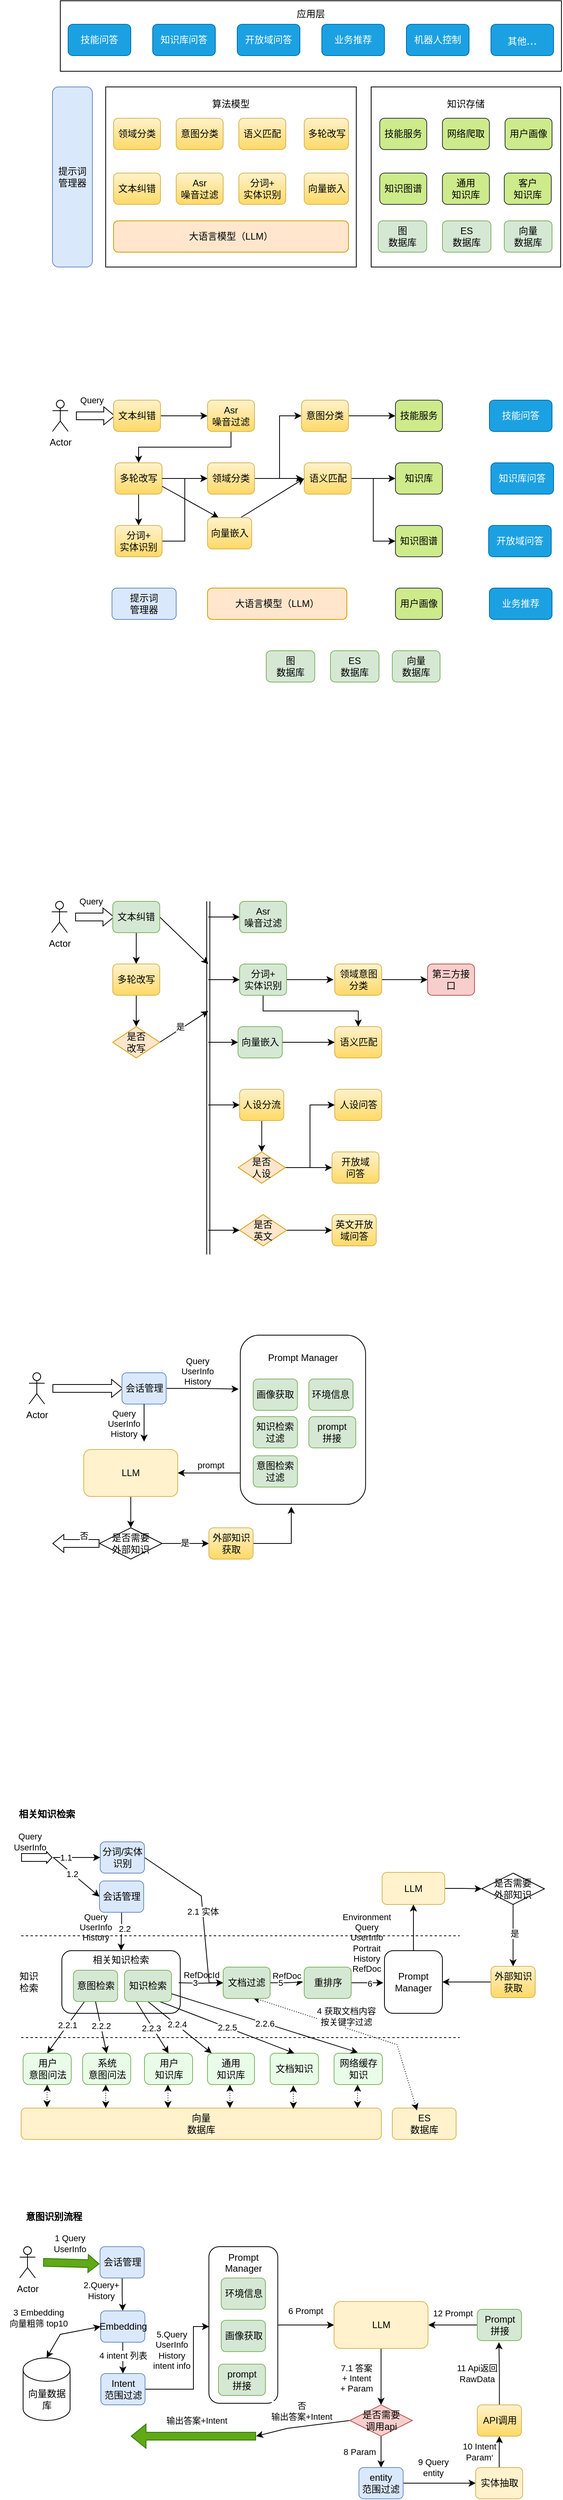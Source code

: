 <mxfile version="21.7.5" type="device">
  <diagram name="第 1 页" id="2IsAd4zUsnXnslO65fH5">
    <mxGraphModel dx="1418" dy="828" grid="1" gridSize="10" guides="1" tooltips="1" connect="1" arrows="1" fold="1" page="1" pageScale="1" pageWidth="827" pageHeight="1169" math="0" shadow="0">
      <root>
        <mxCell id="0" />
        <mxCell id="1" parent="0" />
        <mxCell id="JHuKoLHsJUjbJj95uedV-28" value="相关知识检索&lt;br&gt;&lt;br&gt;&lt;br&gt;&lt;br&gt;&lt;br&gt;" style="rounded=1;whiteSpace=wrap;html=1;" parent="1" vertex="1">
          <mxGeometry x="92" y="2540" width="151.25" height="80" as="geometry" />
        </mxCell>
        <mxCell id="9dT04foE-P5w3eRzSOSi-28" style="edgeStyle=orthogonalEdgeStyle;rounded=0;orthogonalLoop=1;jettySize=auto;html=1;entryX=1;entryY=0.5;entryDx=0;entryDy=0;exitX=0.001;exitY=0.815;exitDx=0;exitDy=0;exitPerimeter=0;" parent="1" source="9dT04foE-P5w3eRzSOSi-2" target="9dT04foE-P5w3eRzSOSi-23" edge="1">
          <mxGeometry relative="1" as="geometry">
            <mxPoint x="310" y="1930" as="sourcePoint" />
          </mxGeometry>
        </mxCell>
        <mxCell id="9dT04foE-P5w3eRzSOSi-30" value="prompt" style="edgeLabel;html=1;align=center;verticalAlign=middle;resizable=0;points=[];" parent="9dT04foE-P5w3eRzSOSi-28" vertex="1" connectable="0">
          <mxGeometry x="0.227" relative="1" as="geometry">
            <mxPoint x="11" y="-10" as="offset" />
          </mxGeometry>
        </mxCell>
        <mxCell id="9dT04foE-P5w3eRzSOSi-2" value="Prompt Manager&lt;br&gt;&lt;br&gt;&lt;br&gt;&lt;br&gt;&lt;br&gt;&lt;br&gt;&lt;br&gt;&lt;br&gt;&lt;br&gt;&lt;br&gt;&lt;br&gt;&lt;br&gt;" style="rounded=1;whiteSpace=wrap;html=1;" parent="1" vertex="1">
          <mxGeometry x="319.88" y="1754" width="160" height="216" as="geometry" />
        </mxCell>
        <mxCell id="Qh1LjhPjBVEHw7r-CYuR-25" value="知识存储&lt;br&gt;&lt;br&gt;&lt;br&gt;&lt;br&gt;&lt;br&gt;&lt;br&gt;&lt;br&gt;&lt;br&gt;&lt;br&gt;&lt;br&gt;&lt;br&gt;&lt;br&gt;&lt;br&gt;&lt;br&gt;" style="rounded=0;whiteSpace=wrap;html=1;fillStyle=cross-hatch;" parent="1" vertex="1">
          <mxGeometry x="487" y="160" width="242" height="230" as="geometry" />
        </mxCell>
        <mxCell id="Qh1LjhPjBVEHw7r-CYuR-36" value="应用层&lt;br&gt;&lt;br&gt;&lt;br&gt;&lt;br&gt;&lt;br&gt;" style="rounded=0;whiteSpace=wrap;html=1;fillStyle=cross-hatch;" parent="1" vertex="1">
          <mxGeometry x="90" y="50" width="640" height="90" as="geometry" />
        </mxCell>
        <mxCell id="Qh1LjhPjBVEHw7r-CYuR-16" value="算法模型&lt;br&gt;&lt;br&gt;&lt;br&gt;&lt;br&gt;&lt;br&gt;&lt;br&gt;&lt;br&gt;&lt;br&gt;&lt;br&gt;&lt;br&gt;&lt;br&gt;&lt;br&gt;&lt;br&gt;&lt;br&gt;" style="rounded=0;whiteSpace=wrap;html=1;fillStyle=cross-hatch;" parent="1" vertex="1">
          <mxGeometry x="148" y="160" width="320" height="230" as="geometry" />
        </mxCell>
        <mxCell id="Qh1LjhPjBVEHw7r-CYuR-6" value="意图分类" style="rounded=1;whiteSpace=wrap;html=1;fillColor=#fff2cc;strokeColor=#d6b656;gradientColor=#ffd966;" parent="1" vertex="1">
          <mxGeometry x="238" y="200" width="60" height="40" as="geometry" />
        </mxCell>
        <mxCell id="Qh1LjhPjBVEHw7r-CYuR-7" value="大语言模型（LLM）" style="rounded=1;whiteSpace=wrap;html=1;fillColor=#ffe6cc;strokeColor=#d79b00;" parent="1" vertex="1">
          <mxGeometry x="158" y="331" width="300" height="40" as="geometry" />
        </mxCell>
        <mxCell id="Qh1LjhPjBVEHw7r-CYuR-8" value="提示词&lt;br&gt;管理器" style="rounded=1;whiteSpace=wrap;html=1;fillColor=#dae8fc;strokeColor=#6c8ebf;" parent="1" vertex="1">
          <mxGeometry x="156" y="800" width="82" height="40" as="geometry" />
        </mxCell>
        <mxCell id="Qh1LjhPjBVEHw7r-CYuR-9" value="Asr&lt;br&gt;噪音过滤" style="rounded=1;whiteSpace=wrap;html=1;fillColor=#fff2cc;strokeColor=#d6b656;gradientColor=#ffd966;" parent="1" vertex="1">
          <mxGeometry x="238" y="270" width="60" height="40" as="geometry" />
        </mxCell>
        <mxCell id="Qh1LjhPjBVEHw7r-CYuR-10" value="语义匹配" style="rounded=1;whiteSpace=wrap;html=1;fillColor=#fff2cc;strokeColor=#d6b656;gradientColor=#ffd966;" parent="1" vertex="1">
          <mxGeometry x="318" y="200" width="60" height="40" as="geometry" />
        </mxCell>
        <mxCell id="Qh1LjhPjBVEHw7r-CYuR-11" value="多轮改写" style="rounded=1;whiteSpace=wrap;html=1;fillColor=#fff2cc;strokeColor=#d6b656;gradientColor=#ffd966;" parent="1" vertex="1">
          <mxGeometry x="401.5" y="200" width="56.5" height="40" as="geometry" />
        </mxCell>
        <mxCell id="Qh1LjhPjBVEHw7r-CYuR-12" value="技能问答" style="rounded=1;whiteSpace=wrap;html=1;fillColor=#1ba1e2;fontColor=#ffffff;strokeColor=#006EAF;" parent="1" vertex="1">
          <mxGeometry x="100" y="80" width="80" height="40" as="geometry" />
        </mxCell>
        <mxCell id="Qh1LjhPjBVEHw7r-CYuR-13" value="知识库问答" style="rounded=1;whiteSpace=wrap;html=1;fillColor=#1ba1e2;fontColor=#ffffff;strokeColor=#006EAF;" parent="1" vertex="1">
          <mxGeometry x="208" y="80" width="80" height="40" as="geometry" />
        </mxCell>
        <mxCell id="Qh1LjhPjBVEHw7r-CYuR-14" value="开放域问答" style="rounded=1;whiteSpace=wrap;html=1;fillColor=#1ba1e2;fontColor=#ffffff;strokeColor=#006EAF;" parent="1" vertex="1">
          <mxGeometry x="316" y="80" width="80" height="40" as="geometry" />
        </mxCell>
        <mxCell id="Qh1LjhPjBVEHw7r-CYuR-17" value="分词+&lt;br&gt;实体识别" style="rounded=1;whiteSpace=wrap;html=1;fillColor=#fff2cc;strokeColor=#d6b656;gradientColor=#ffd966;" parent="1" vertex="1">
          <mxGeometry x="318" y="270" width="60" height="40" as="geometry" />
        </mxCell>
        <mxCell id="Qh1LjhPjBVEHw7r-CYuR-18" value="文本纠错" style="rounded=1;whiteSpace=wrap;html=1;fillColor=#fff2cc;strokeColor=#d6b656;gradientColor=#ffd966;" parent="1" vertex="1">
          <mxGeometry x="158" y="270" width="60" height="40" as="geometry" />
        </mxCell>
        <mxCell id="Qh1LjhPjBVEHw7r-CYuR-19" value="领域分类" style="rounded=1;whiteSpace=wrap;html=1;fillColor=#fff2cc;strokeColor=#d6b656;gradientColor=#ffd966;" parent="1" vertex="1">
          <mxGeometry x="158" y="200" width="60" height="40" as="geometry" />
        </mxCell>
        <mxCell id="Qh1LjhPjBVEHw7r-CYuR-20" value="向量嵌入" style="rounded=1;whiteSpace=wrap;html=1;fillColor=#fff2cc;strokeColor=#d6b656;gradientColor=#ffd966;" parent="1" vertex="1">
          <mxGeometry x="401.5" y="270" width="56.5" height="40" as="geometry" />
        </mxCell>
        <mxCell id="Qh1LjhPjBVEHw7r-CYuR-21" value="技能服务" style="rounded=1;whiteSpace=wrap;html=1;fillColor=#cdeb8b;strokeColor=#36393d;" parent="1" vertex="1">
          <mxGeometry x="498" y="200" width="60" height="40" as="geometry" />
        </mxCell>
        <mxCell id="Qh1LjhPjBVEHw7r-CYuR-22" value="客户&lt;br&gt;知识库" style="rounded=1;whiteSpace=wrap;html=1;fillColor=#cdeb8b;strokeColor=#36393d;" parent="1" vertex="1">
          <mxGeometry x="657" y="270" width="60" height="40" as="geometry" />
        </mxCell>
        <mxCell id="Qh1LjhPjBVEHw7r-CYuR-23" value="通用&lt;br&gt;知识库" style="rounded=1;whiteSpace=wrap;html=1;fillColor=#cdeb8b;strokeColor=#36393d;" parent="1" vertex="1">
          <mxGeometry x="578" y="270" width="60" height="40" as="geometry" />
        </mxCell>
        <mxCell id="Qh1LjhPjBVEHw7r-CYuR-24" value="知识图谱" style="rounded=1;whiteSpace=wrap;html=1;fillColor=#cdeb8b;strokeColor=#36393d;" parent="1" vertex="1">
          <mxGeometry x="498" y="270" width="60" height="40" as="geometry" />
        </mxCell>
        <mxCell id="Qh1LjhPjBVEHw7r-CYuR-26" value="图&lt;br&gt;数据库" style="rounded=1;whiteSpace=wrap;html=1;fillColor=#d5e8d4;strokeColor=#82b366;" parent="1" vertex="1">
          <mxGeometry x="496" y="331" width="62" height="40" as="geometry" />
        </mxCell>
        <mxCell id="Qh1LjhPjBVEHw7r-CYuR-27" value="ES&lt;br&gt;数据库" style="rounded=1;whiteSpace=wrap;html=1;fillColor=#d5e8d4;strokeColor=#82b366;" parent="1" vertex="1">
          <mxGeometry x="578" y="331" width="62" height="40" as="geometry" />
        </mxCell>
        <mxCell id="Qh1LjhPjBVEHw7r-CYuR-28" value="向量&lt;br&gt;数据库" style="rounded=1;whiteSpace=wrap;html=1;fillColor=#d5e8d4;strokeColor=#82b366;" parent="1" vertex="1">
          <mxGeometry x="657" y="331" width="61" height="40" as="geometry" />
        </mxCell>
        <mxCell id="Qh1LjhPjBVEHw7r-CYuR-29" value="业务推荐" style="rounded=1;whiteSpace=wrap;html=1;fillColor=#1ba1e2;fontColor=#ffffff;strokeColor=#006EAF;" parent="1" vertex="1">
          <mxGeometry x="424" y="80" width="80" height="40" as="geometry" />
        </mxCell>
        <mxCell id="Qh1LjhPjBVEHw7r-CYuR-30" value="用户画像" style="rounded=1;whiteSpace=wrap;html=1;fillColor=#cdeb8b;strokeColor=#36393d;" parent="1" vertex="1">
          <mxGeometry x="658" y="200" width="60" height="40" as="geometry" />
        </mxCell>
        <mxCell id="Qh1LjhPjBVEHw7r-CYuR-31" value="网络爬取" style="rounded=1;whiteSpace=wrap;html=1;fillColor=#cdeb8b;strokeColor=#36393d;" parent="1" vertex="1">
          <mxGeometry x="578" y="200" width="60" height="40" as="geometry" />
        </mxCell>
        <mxCell id="Qh1LjhPjBVEHw7r-CYuR-32" value="机器人控制" style="rounded=1;whiteSpace=wrap;html=1;fillColor=#1ba1e2;fontColor=#ffffff;strokeColor=#006EAF;" parent="1" vertex="1">
          <mxGeometry x="532" y="80" width="80" height="40" as="geometry" />
        </mxCell>
        <mxCell id="Qh1LjhPjBVEHw7r-CYuR-33" value="其他&lt;font style=&quot;font-size: 16px;&quot;&gt;...&lt;/font&gt;" style="rounded=1;whiteSpace=wrap;html=1;fillColor=#1ba1e2;fontColor=#ffffff;strokeColor=#006EAF;" parent="1" vertex="1">
          <mxGeometry x="640" y="80" width="80" height="40" as="geometry" />
        </mxCell>
        <mxCell id="Qh1LjhPjBVEHw7r-CYuR-37" value="Actor" style="shape=umlActor;verticalLabelPosition=bottom;verticalAlign=top;html=1;outlineConnect=0;" parent="1" vertex="1">
          <mxGeometry x="80" y="560" width="20" height="40" as="geometry" />
        </mxCell>
        <mxCell id="Qh1LjhPjBVEHw7r-CYuR-38" value="" style="shape=flexArrow;endArrow=classic;html=1;rounded=0;endWidth=12;endSize=4.33;" parent="1" edge="1">
          <mxGeometry width="50" height="50" relative="1" as="geometry">
            <mxPoint x="110" y="580" as="sourcePoint" />
            <mxPoint x="160" y="580" as="targetPoint" />
          </mxGeometry>
        </mxCell>
        <mxCell id="Qh1LjhPjBVEHw7r-CYuR-39" value="Query" style="edgeLabel;html=1;align=center;verticalAlign=middle;resizable=0;points=[];" parent="Qh1LjhPjBVEHw7r-CYuR-38" vertex="1" connectable="0">
          <mxGeometry x="-0.52" y="2" relative="1" as="geometry">
            <mxPoint x="8" y="-18" as="offset" />
          </mxGeometry>
        </mxCell>
        <mxCell id="Qh1LjhPjBVEHw7r-CYuR-42" style="edgeStyle=orthogonalEdgeStyle;rounded=0;orthogonalLoop=1;jettySize=auto;html=1;exitX=1;exitY=0.5;exitDx=0;exitDy=0;entryX=0;entryY=0.5;entryDx=0;entryDy=0;" parent="1" source="Qh1LjhPjBVEHw7r-CYuR-40" target="Qh1LjhPjBVEHw7r-CYuR-41" edge="1">
          <mxGeometry relative="1" as="geometry" />
        </mxCell>
        <mxCell id="Qh1LjhPjBVEHw7r-CYuR-40" value="文本纠错" style="rounded=1;whiteSpace=wrap;html=1;fillColor=#fff2cc;strokeColor=#d6b656;gradientColor=#ffd966;" parent="1" vertex="1">
          <mxGeometry x="158" y="560" width="60" height="40" as="geometry" />
        </mxCell>
        <mxCell id="Qh1LjhPjBVEHw7r-CYuR-45" style="edgeStyle=orthogonalEdgeStyle;rounded=0;orthogonalLoop=1;jettySize=auto;html=1;exitX=0.5;exitY=1;exitDx=0;exitDy=0;entryX=0.5;entryY=0;entryDx=0;entryDy=0;" parent="1" source="Qh1LjhPjBVEHw7r-CYuR-41" target="Qh1LjhPjBVEHw7r-CYuR-43" edge="1">
          <mxGeometry relative="1" as="geometry" />
        </mxCell>
        <mxCell id="Qh1LjhPjBVEHw7r-CYuR-41" value="Asr&lt;br style=&quot;border-color: var(--border-color);&quot;&gt;噪音过滤" style="rounded=1;whiteSpace=wrap;html=1;fillColor=#fff2cc;strokeColor=#d6b656;gradientColor=#ffd966;" parent="1" vertex="1">
          <mxGeometry x="278" y="560" width="60" height="40" as="geometry" />
        </mxCell>
        <mxCell id="Qh1LjhPjBVEHw7r-CYuR-46" style="edgeStyle=orthogonalEdgeStyle;rounded=0;orthogonalLoop=1;jettySize=auto;html=1;exitX=0.5;exitY=1;exitDx=0;exitDy=0;entryX=0.5;entryY=0;entryDx=0;entryDy=0;" parent="1" source="Qh1LjhPjBVEHw7r-CYuR-43" target="Qh1LjhPjBVEHw7r-CYuR-44" edge="1">
          <mxGeometry relative="1" as="geometry" />
        </mxCell>
        <mxCell id="Qh1LjhPjBVEHw7r-CYuR-43" value="多轮改写" style="rounded=1;whiteSpace=wrap;html=1;fillColor=#fff2cc;strokeColor=#d6b656;gradientColor=#ffd966;" parent="1" vertex="1">
          <mxGeometry x="160" y="640" width="60" height="40" as="geometry" />
        </mxCell>
        <mxCell id="Qh1LjhPjBVEHw7r-CYuR-49" style="edgeStyle=orthogonalEdgeStyle;rounded=0;orthogonalLoop=1;jettySize=auto;html=1;exitX=1;exitY=0.5;exitDx=0;exitDy=0;entryX=0;entryY=0.5;entryDx=0;entryDy=0;" parent="1" source="Qh1LjhPjBVEHw7r-CYuR-43" target="Qh1LjhPjBVEHw7r-CYuR-48" edge="1">
          <mxGeometry relative="1" as="geometry" />
        </mxCell>
        <mxCell id="Qh1LjhPjBVEHw7r-CYuR-56" style="edgeStyle=orthogonalEdgeStyle;rounded=0;orthogonalLoop=1;jettySize=auto;html=1;exitX=1;exitY=0.5;exitDx=0;exitDy=0;entryX=0;entryY=0.5;entryDx=0;entryDy=0;" parent="1" source="Qh1LjhPjBVEHw7r-CYuR-44" target="Qh1LjhPjBVEHw7r-CYuR-48" edge="1">
          <mxGeometry relative="1" as="geometry" />
        </mxCell>
        <mxCell id="Qh1LjhPjBVEHw7r-CYuR-44" value="分词+&lt;br&gt;实体识别" style="rounded=1;whiteSpace=wrap;html=1;fillColor=#fff2cc;strokeColor=#d6b656;gradientColor=#ffd966;" parent="1" vertex="1">
          <mxGeometry x="160" y="720" width="60" height="40" as="geometry" />
        </mxCell>
        <mxCell id="Qh1LjhPjBVEHw7r-CYuR-51" style="edgeStyle=orthogonalEdgeStyle;rounded=0;orthogonalLoop=1;jettySize=auto;html=1;exitX=1;exitY=0.5;exitDx=0;exitDy=0;entryX=0;entryY=0.5;entryDx=0;entryDy=0;" parent="1" source="Qh1LjhPjBVEHw7r-CYuR-48" target="Qh1LjhPjBVEHw7r-CYuR-50" edge="1">
          <mxGeometry relative="1" as="geometry">
            <Array as="points">
              <mxPoint x="370" y="660" />
              <mxPoint x="370" y="580" />
            </Array>
          </mxGeometry>
        </mxCell>
        <mxCell id="Qh1LjhPjBVEHw7r-CYuR-58" style="edgeStyle=orthogonalEdgeStyle;rounded=0;orthogonalLoop=1;jettySize=auto;html=1;exitX=1;exitY=0.5;exitDx=0;exitDy=0;" parent="1" source="Qh1LjhPjBVEHw7r-CYuR-48" edge="1">
          <mxGeometry relative="1" as="geometry">
            <mxPoint x="400" y="660" as="targetPoint" />
          </mxGeometry>
        </mxCell>
        <mxCell id="_FVbefLX-QKdetm8-caL-20" style="rounded=0;orthogonalLoop=1;jettySize=auto;html=1;exitX=1;exitY=0.75;exitDx=0;exitDy=0;entryX=0.25;entryY=0;entryDx=0;entryDy=0;" parent="1" source="Qh1LjhPjBVEHw7r-CYuR-43" target="_FVbefLX-QKdetm8-caL-19" edge="1">
          <mxGeometry relative="1" as="geometry" />
        </mxCell>
        <mxCell id="Qh1LjhPjBVEHw7r-CYuR-48" value="领域分类" style="rounded=1;whiteSpace=wrap;html=1;fillColor=#fff2cc;strokeColor=#d6b656;gradientColor=#ffd966;" parent="1" vertex="1">
          <mxGeometry x="278" y="640" width="60" height="40" as="geometry" />
        </mxCell>
        <mxCell id="Qh1LjhPjBVEHw7r-CYuR-55" style="edgeStyle=orthogonalEdgeStyle;rounded=0;orthogonalLoop=1;jettySize=auto;html=1;exitX=1;exitY=0.5;exitDx=0;exitDy=0;entryX=0;entryY=0.5;entryDx=0;entryDy=0;" parent="1" source="Qh1LjhPjBVEHw7r-CYuR-50" target="Qh1LjhPjBVEHw7r-CYuR-54" edge="1">
          <mxGeometry relative="1" as="geometry" />
        </mxCell>
        <mxCell id="Qh1LjhPjBVEHw7r-CYuR-50" value="意图分类" style="rounded=1;whiteSpace=wrap;html=1;fillColor=#fff2cc;strokeColor=#d6b656;gradientColor=#ffd966;" parent="1" vertex="1">
          <mxGeometry x="398" y="560" width="60" height="40" as="geometry" />
        </mxCell>
        <mxCell id="_FVbefLX-QKdetm8-caL-9" style="edgeStyle=orthogonalEdgeStyle;rounded=0;orthogonalLoop=1;jettySize=auto;html=1;exitX=1;exitY=0.5;exitDx=0;exitDy=0;entryX=0;entryY=0.5;entryDx=0;entryDy=0;" parent="1" source="Qh1LjhPjBVEHw7r-CYuR-53" target="Qh1LjhPjBVEHw7r-CYuR-61" edge="1">
          <mxGeometry relative="1" as="geometry" />
        </mxCell>
        <mxCell id="_FVbefLX-QKdetm8-caL-18" style="edgeStyle=orthogonalEdgeStyle;rounded=0;orthogonalLoop=1;jettySize=auto;html=1;exitX=1;exitY=0.5;exitDx=0;exitDy=0;entryX=0;entryY=0.5;entryDx=0;entryDy=0;" parent="1" source="Qh1LjhPjBVEHw7r-CYuR-53" target="_FVbefLX-QKdetm8-caL-17" edge="1">
          <mxGeometry relative="1" as="geometry" />
        </mxCell>
        <mxCell id="Qh1LjhPjBVEHw7r-CYuR-53" value="语义匹配" style="rounded=1;whiteSpace=wrap;html=1;fillColor=#fff2cc;strokeColor=#d6b656;gradientColor=#ffd966;" parent="1" vertex="1">
          <mxGeometry x="401.5" y="640" width="60" height="40" as="geometry" />
        </mxCell>
        <mxCell id="Qh1LjhPjBVEHw7r-CYuR-54" value="技能服务" style="rounded=1;whiteSpace=wrap;html=1;fillColor=#cdeb8b;strokeColor=#36393d;" parent="1" vertex="1">
          <mxGeometry x="518" y="560" width="60" height="40" as="geometry" />
        </mxCell>
        <mxCell id="Qh1LjhPjBVEHw7r-CYuR-57" value="大语言模型（LLM）" style="rounded=1;whiteSpace=wrap;html=1;fillColor=#ffe6cc;strokeColor=#d79b00;movable=1;resizable=1;rotatable=1;deletable=1;editable=1;locked=0;connectable=1;" parent="1" vertex="1">
          <mxGeometry x="278" y="800" width="178" height="40" as="geometry" />
        </mxCell>
        <mxCell id="Qh1LjhPjBVEHw7r-CYuR-59" value="技能问答" style="rounded=1;whiteSpace=wrap;html=1;fillColor=#1ba1e2;fontColor=#ffffff;strokeColor=#006EAF;" parent="1" vertex="1">
          <mxGeometry x="638" y="560" width="80" height="40" as="geometry" />
        </mxCell>
        <mxCell id="Qh1LjhPjBVEHw7r-CYuR-60" value="知识库问答" style="rounded=1;whiteSpace=wrap;html=1;fillColor=#1ba1e2;fontColor=#ffffff;strokeColor=#006EAF;" parent="1" vertex="1">
          <mxGeometry x="640" y="640" width="80" height="40" as="geometry" />
        </mxCell>
        <mxCell id="Qh1LjhPjBVEHw7r-CYuR-61" value="知识库" style="rounded=1;whiteSpace=wrap;html=1;fillColor=#cdeb8b;strokeColor=#36393d;" parent="1" vertex="1">
          <mxGeometry x="518" y="640" width="60" height="40" as="geometry" />
        </mxCell>
        <mxCell id="mllX7h126u6g7e8m-Z3b-2" value="提示词&lt;br&gt;管理器" style="rounded=1;whiteSpace=wrap;html=1;fillColor=#dae8fc;strokeColor=#6c8ebf;" parent="1" vertex="1">
          <mxGeometry x="80" y="160" width="51" height="230" as="geometry" />
        </mxCell>
        <mxCell id="_FVbefLX-QKdetm8-caL-3" value="开放域问答" style="rounded=1;whiteSpace=wrap;html=1;fillColor=#1ba1e2;fontColor=#ffffff;strokeColor=#006EAF;" parent="1" vertex="1">
          <mxGeometry x="637" y="720" width="80" height="40" as="geometry" />
        </mxCell>
        <mxCell id="_FVbefLX-QKdetm8-caL-4" value="业务推荐" style="rounded=1;whiteSpace=wrap;html=1;fillColor=#1ba1e2;fontColor=#ffffff;strokeColor=#006EAF;" parent="1" vertex="1">
          <mxGeometry x="638" y="800" width="80" height="40" as="geometry" />
        </mxCell>
        <mxCell id="_FVbefLX-QKdetm8-caL-16" value="用户画像" style="rounded=1;whiteSpace=wrap;html=1;fillColor=#cdeb8b;strokeColor=#36393d;" parent="1" vertex="1">
          <mxGeometry x="518" y="800" width="60" height="40" as="geometry" />
        </mxCell>
        <mxCell id="_FVbefLX-QKdetm8-caL-17" value="知识图谱" style="rounded=1;whiteSpace=wrap;html=1;fillColor=#cdeb8b;strokeColor=#36393d;" parent="1" vertex="1">
          <mxGeometry x="518" y="720" width="60" height="40" as="geometry" />
        </mxCell>
        <mxCell id="_FVbefLX-QKdetm8-caL-21" style="rounded=0;orthogonalLoop=1;jettySize=auto;html=1;exitX=0.75;exitY=0;exitDx=0;exitDy=0;entryX=0;entryY=0.5;entryDx=0;entryDy=0;" parent="1" source="_FVbefLX-QKdetm8-caL-19" target="Qh1LjhPjBVEHw7r-CYuR-53" edge="1">
          <mxGeometry relative="1" as="geometry" />
        </mxCell>
        <mxCell id="_FVbefLX-QKdetm8-caL-19" value="向量嵌入" style="rounded=1;whiteSpace=wrap;html=1;fillColor=#fff2cc;strokeColor=#d6b656;gradientColor=#ffd966;" parent="1" vertex="1">
          <mxGeometry x="278" y="710" width="56.5" height="40" as="geometry" />
        </mxCell>
        <mxCell id="_FVbefLX-QKdetm8-caL-22" value="图&lt;br&gt;数据库" style="rounded=1;whiteSpace=wrap;html=1;fillColor=#d5e8d4;strokeColor=#82b366;" parent="1" vertex="1">
          <mxGeometry x="353" y="880" width="62" height="40" as="geometry" />
        </mxCell>
        <mxCell id="_FVbefLX-QKdetm8-caL-23" value="ES&lt;br&gt;数据库" style="rounded=1;whiteSpace=wrap;html=1;fillColor=#d5e8d4;strokeColor=#82b366;" parent="1" vertex="1">
          <mxGeometry x="435" y="880" width="62" height="40" as="geometry" />
        </mxCell>
        <mxCell id="_FVbefLX-QKdetm8-caL-24" value="向量&lt;br&gt;数据库" style="rounded=1;whiteSpace=wrap;html=1;fillColor=#d5e8d4;strokeColor=#82b366;" parent="1" vertex="1">
          <mxGeometry x="514" y="880" width="61" height="40" as="geometry" />
        </mxCell>
        <mxCell id="B0URk4bAJOQ_Uvy1PQAy-1" value="Actor" style="shape=umlActor;verticalLabelPosition=bottom;verticalAlign=top;html=1;outlineConnect=0;" parent="1" vertex="1">
          <mxGeometry x="79" y="1200" width="20" height="40" as="geometry" />
        </mxCell>
        <mxCell id="B0URk4bAJOQ_Uvy1PQAy-2" value="" style="shape=flexArrow;endArrow=classic;html=1;rounded=0;endWidth=12;endSize=4.33;" parent="1" edge="1">
          <mxGeometry width="50" height="50" relative="1" as="geometry">
            <mxPoint x="109" y="1220" as="sourcePoint" />
            <mxPoint x="159" y="1220" as="targetPoint" />
          </mxGeometry>
        </mxCell>
        <mxCell id="B0URk4bAJOQ_Uvy1PQAy-3" value="Query" style="edgeLabel;html=1;align=center;verticalAlign=middle;resizable=0;points=[];" parent="B0URk4bAJOQ_Uvy1PQAy-2" vertex="1" connectable="0">
          <mxGeometry x="-0.52" y="2" relative="1" as="geometry">
            <mxPoint x="8" y="-18" as="offset" />
          </mxGeometry>
        </mxCell>
        <mxCell id="B0URk4bAJOQ_Uvy1PQAy-8" style="edgeStyle=orthogonalEdgeStyle;rounded=0;orthogonalLoop=1;jettySize=auto;html=1;exitX=0.5;exitY=1;exitDx=0;exitDy=0;entryX=0.5;entryY=0;entryDx=0;entryDy=0;" parent="1" source="B0URk4bAJOQ_Uvy1PQAy-4" target="B0URk4bAJOQ_Uvy1PQAy-7" edge="1">
          <mxGeometry relative="1" as="geometry" />
        </mxCell>
        <mxCell id="B0URk4bAJOQ_Uvy1PQAy-17" style="rounded=0;orthogonalLoop=1;jettySize=auto;html=1;exitX=1;exitY=0.5;exitDx=0;exitDy=0;" parent="1" source="B0URk4bAJOQ_Uvy1PQAy-4" edge="1">
          <mxGeometry relative="1" as="geometry">
            <mxPoint x="279" y="1280" as="targetPoint" />
          </mxGeometry>
        </mxCell>
        <mxCell id="B0URk4bAJOQ_Uvy1PQAy-4" value="文本纠错" style="rounded=1;whiteSpace=wrap;html=1;fillColor=#d5e8d4;strokeColor=#82b366;" parent="1" vertex="1">
          <mxGeometry x="157" y="1200" width="60" height="40" as="geometry" />
        </mxCell>
        <mxCell id="B0URk4bAJOQ_Uvy1PQAy-5" value="Asr&lt;br style=&quot;border-color: var(--border-color);&quot;&gt;噪音过滤" style="rounded=1;whiteSpace=wrap;html=1;fillColor=#d5e8d4;strokeColor=#82b366;" parent="1" vertex="1">
          <mxGeometry x="319" y="1200" width="60" height="40" as="geometry" />
        </mxCell>
        <mxCell id="B0URk4bAJOQ_Uvy1PQAy-20" style="edgeStyle=orthogonalEdgeStyle;rounded=0;orthogonalLoop=1;jettySize=auto;html=1;exitX=0.5;exitY=1;exitDx=0;exitDy=0;" parent="1" source="B0URk4bAJOQ_Uvy1PQAy-7" target="B0URk4bAJOQ_Uvy1PQAy-19" edge="1">
          <mxGeometry relative="1" as="geometry" />
        </mxCell>
        <mxCell id="B0URk4bAJOQ_Uvy1PQAy-7" value="多轮改写" style="rounded=1;whiteSpace=wrap;html=1;fillColor=#fff2cc;strokeColor=#d6b656;gradientColor=#ffd966;" parent="1" vertex="1">
          <mxGeometry x="157" y="1280" width="60" height="40" as="geometry" />
        </mxCell>
        <mxCell id="B0URk4bAJOQ_Uvy1PQAy-13" style="edgeStyle=orthogonalEdgeStyle;rounded=0;orthogonalLoop=1;jettySize=auto;html=1;exitX=1;exitY=0.5;exitDx=0;exitDy=0;" parent="1" source="B0URk4bAJOQ_Uvy1PQAy-9" edge="1">
          <mxGeometry relative="1" as="geometry">
            <mxPoint x="439" y="1300" as="targetPoint" />
          </mxGeometry>
        </mxCell>
        <mxCell id="B0URk4bAJOQ_Uvy1PQAy-15" style="edgeStyle=orthogonalEdgeStyle;rounded=0;orthogonalLoop=1;jettySize=auto;html=1;exitX=0.5;exitY=1;exitDx=0;exitDy=0;" parent="1" source="B0URk4bAJOQ_Uvy1PQAy-9" target="B0URk4bAJOQ_Uvy1PQAy-11" edge="1">
          <mxGeometry relative="1" as="geometry" />
        </mxCell>
        <mxCell id="B0URk4bAJOQ_Uvy1PQAy-9" value="分词+&lt;br&gt;实体识别" style="rounded=1;whiteSpace=wrap;html=1;fillColor=#d5e8d4;strokeColor=#82b366;" parent="1" vertex="1">
          <mxGeometry x="319" y="1280" width="60" height="40" as="geometry" />
        </mxCell>
        <mxCell id="B0URk4bAJOQ_Uvy1PQAy-40" style="edgeStyle=orthogonalEdgeStyle;rounded=0;orthogonalLoop=1;jettySize=auto;html=1;exitX=1;exitY=0.5;exitDx=0;exitDy=0;entryX=0;entryY=0.5;entryDx=0;entryDy=0;" parent="1" source="B0URk4bAJOQ_Uvy1PQAy-10" target="B0URk4bAJOQ_Uvy1PQAy-39" edge="1">
          <mxGeometry relative="1" as="geometry" />
        </mxCell>
        <mxCell id="B0URk4bAJOQ_Uvy1PQAy-10" value="领域意图分类" style="rounded=1;whiteSpace=wrap;html=1;fillColor=#fff2cc;strokeColor=#d6b656;gradientColor=#ffd966;" parent="1" vertex="1">
          <mxGeometry x="440.5" y="1280" width="60" height="40" as="geometry" />
        </mxCell>
        <mxCell id="B0URk4bAJOQ_Uvy1PQAy-11" value="语义匹配" style="rounded=1;whiteSpace=wrap;html=1;fillColor=#fff2cc;strokeColor=#d6b656;gradientColor=#ffd966;" parent="1" vertex="1">
          <mxGeometry x="440.5" y="1360" width="60" height="40" as="geometry" />
        </mxCell>
        <mxCell id="B0URk4bAJOQ_Uvy1PQAy-14" style="edgeStyle=orthogonalEdgeStyle;rounded=0;orthogonalLoop=1;jettySize=auto;html=1;exitX=1;exitY=0.5;exitDx=0;exitDy=0;entryX=0;entryY=0.5;entryDx=0;entryDy=0;" parent="1" source="B0URk4bAJOQ_Uvy1PQAy-12" target="B0URk4bAJOQ_Uvy1PQAy-11" edge="1">
          <mxGeometry relative="1" as="geometry" />
        </mxCell>
        <mxCell id="B0URk4bAJOQ_Uvy1PQAy-12" value="向量嵌入" style="rounded=1;whiteSpace=wrap;html=1;fillColor=#d5e8d4;strokeColor=#82b366;" parent="1" vertex="1">
          <mxGeometry x="317" y="1360" width="56.5" height="40" as="geometry" />
        </mxCell>
        <mxCell id="B0URk4bAJOQ_Uvy1PQAy-22" style="rounded=0;orthogonalLoop=1;jettySize=auto;html=1;exitX=1;exitY=0.5;exitDx=0;exitDy=0;" parent="1" source="B0URk4bAJOQ_Uvy1PQAy-19" edge="1">
          <mxGeometry relative="1" as="geometry">
            <mxPoint x="279" y="1340" as="targetPoint" />
          </mxGeometry>
        </mxCell>
        <mxCell id="B0URk4bAJOQ_Uvy1PQAy-26" value="是" style="edgeLabel;html=1;align=center;verticalAlign=middle;resizable=0;points=[];" parent="B0URk4bAJOQ_Uvy1PQAy-22" vertex="1" connectable="0">
          <mxGeometry x="-0.137" y="3" relative="1" as="geometry">
            <mxPoint as="offset" />
          </mxGeometry>
        </mxCell>
        <mxCell id="B0URk4bAJOQ_Uvy1PQAy-19" value="是否&lt;br&gt;改写" style="rhombus;whiteSpace=wrap;html=1;fillColor=#ffe6cc;strokeColor=#d79b00;" parent="1" vertex="1">
          <mxGeometry x="157" y="1360" width="60" height="40" as="geometry" />
        </mxCell>
        <mxCell id="B0URk4bAJOQ_Uvy1PQAy-21" value="" style="endArrow=none;html=1;rounded=0;shape=link;" parent="1" edge="1">
          <mxGeometry width="50" height="50" relative="1" as="geometry">
            <mxPoint x="279" y="1651" as="sourcePoint" />
            <mxPoint x="279" y="1200" as="targetPoint" />
          </mxGeometry>
        </mxCell>
        <mxCell id="B0URk4bAJOQ_Uvy1PQAy-23" value="" style="endArrow=classic;html=1;rounded=0;entryX=0;entryY=0.5;entryDx=0;entryDy=0;" parent="1" target="B0URk4bAJOQ_Uvy1PQAy-5" edge="1">
          <mxGeometry width="50" height="50" relative="1" as="geometry">
            <mxPoint x="279" y="1220" as="sourcePoint" />
            <mxPoint x="449" y="1480" as="targetPoint" />
          </mxGeometry>
        </mxCell>
        <mxCell id="B0URk4bAJOQ_Uvy1PQAy-24" value="" style="endArrow=classic;html=1;rounded=0;entryX=0;entryY=0.5;entryDx=0;entryDy=0;" parent="1" target="B0URk4bAJOQ_Uvy1PQAy-9" edge="1">
          <mxGeometry width="50" height="50" relative="1" as="geometry">
            <mxPoint x="279" y="1300" as="sourcePoint" />
            <mxPoint x="509" y="1510" as="targetPoint" />
          </mxGeometry>
        </mxCell>
        <mxCell id="B0URk4bAJOQ_Uvy1PQAy-25" value="" style="endArrow=classic;html=1;rounded=0;entryX=0;entryY=0.5;entryDx=0;entryDy=0;" parent="1" target="B0URk4bAJOQ_Uvy1PQAy-12" edge="1">
          <mxGeometry width="50" height="50" relative="1" as="geometry">
            <mxPoint x="279" y="1380" as="sourcePoint" />
            <mxPoint x="459" y="1460" as="targetPoint" />
          </mxGeometry>
        </mxCell>
        <mxCell id="B0URk4bAJOQ_Uvy1PQAy-32" style="edgeStyle=orthogonalEdgeStyle;rounded=0;orthogonalLoop=1;jettySize=auto;html=1;exitX=0.5;exitY=1;exitDx=0;exitDy=0;entryX=0.5;entryY=0;entryDx=0;entryDy=0;" parent="1" source="B0URk4bAJOQ_Uvy1PQAy-27" target="B0URk4bAJOQ_Uvy1PQAy-31" edge="1">
          <mxGeometry relative="1" as="geometry" />
        </mxCell>
        <mxCell id="B0URk4bAJOQ_Uvy1PQAy-27" value="人设分流" style="rounded=1;whiteSpace=wrap;html=1;fillColor=#fff2cc;strokeColor=#d6b656;gradientColor=#ffd966;" parent="1" vertex="1">
          <mxGeometry x="319" y="1440" width="56.5" height="40" as="geometry" />
        </mxCell>
        <mxCell id="B0URk4bAJOQ_Uvy1PQAy-28" value="" style="endArrow=classic;html=1;rounded=0;entryX=0;entryY=0.5;entryDx=0;entryDy=0;" parent="1" target="B0URk4bAJOQ_Uvy1PQAy-27" edge="1">
          <mxGeometry width="50" height="50" relative="1" as="geometry">
            <mxPoint x="279" y="1460" as="sourcePoint" />
            <mxPoint x="399" y="1520" as="targetPoint" />
          </mxGeometry>
        </mxCell>
        <mxCell id="B0URk4bAJOQ_Uvy1PQAy-29" value="人设问答" style="rounded=1;whiteSpace=wrap;html=1;fillColor=#fff2cc;strokeColor=#d6b656;gradientColor=#ffd966;" parent="1" vertex="1">
          <mxGeometry x="440.5" y="1440" width="60" height="40" as="geometry" />
        </mxCell>
        <mxCell id="B0URk4bAJOQ_Uvy1PQAy-30" value="开放域&lt;br&gt;问答" style="rounded=1;whiteSpace=wrap;html=1;fillColor=#fff2cc;strokeColor=#d6b656;gradientColor=#ffd966;" parent="1" vertex="1">
          <mxGeometry x="437" y="1520" width="60" height="40" as="geometry" />
        </mxCell>
        <mxCell id="B0URk4bAJOQ_Uvy1PQAy-33" style="edgeStyle=orthogonalEdgeStyle;rounded=0;orthogonalLoop=1;jettySize=auto;html=1;exitX=1;exitY=0.5;exitDx=0;exitDy=0;entryX=0;entryY=0.5;entryDx=0;entryDy=0;" parent="1" source="B0URk4bAJOQ_Uvy1PQAy-31" target="B0URk4bAJOQ_Uvy1PQAy-29" edge="1">
          <mxGeometry relative="1" as="geometry" />
        </mxCell>
        <mxCell id="B0URk4bAJOQ_Uvy1PQAy-34" style="edgeStyle=orthogonalEdgeStyle;rounded=0;orthogonalLoop=1;jettySize=auto;html=1;exitX=1;exitY=0.5;exitDx=0;exitDy=0;entryX=0;entryY=0.5;entryDx=0;entryDy=0;" parent="1" source="B0URk4bAJOQ_Uvy1PQAy-31" target="B0URk4bAJOQ_Uvy1PQAy-30" edge="1">
          <mxGeometry relative="1" as="geometry" />
        </mxCell>
        <mxCell id="B0URk4bAJOQ_Uvy1PQAy-31" value="是否&lt;br&gt;人设" style="rhombus;whiteSpace=wrap;html=1;fillColor=#ffe6cc;strokeColor=#d79b00;" parent="1" vertex="1">
          <mxGeometry x="317.25" y="1520" width="60" height="40" as="geometry" />
        </mxCell>
        <mxCell id="B0URk4bAJOQ_Uvy1PQAy-35" value="英文开放域问答" style="rounded=1;whiteSpace=wrap;html=1;fillColor=#fff2cc;strokeColor=#d6b656;gradientColor=#ffd966;" parent="1" vertex="1">
          <mxGeometry x="437" y="1600" width="56.5" height="40" as="geometry" />
        </mxCell>
        <mxCell id="B0URk4bAJOQ_Uvy1PQAy-38" style="edgeStyle=orthogonalEdgeStyle;rounded=0;orthogonalLoop=1;jettySize=auto;html=1;exitX=1;exitY=0.5;exitDx=0;exitDy=0;entryX=0;entryY=0.5;entryDx=0;entryDy=0;" parent="1" source="B0URk4bAJOQ_Uvy1PQAy-36" target="B0URk4bAJOQ_Uvy1PQAy-35" edge="1">
          <mxGeometry relative="1" as="geometry" />
        </mxCell>
        <mxCell id="B0URk4bAJOQ_Uvy1PQAy-36" value="是否&lt;br&gt;英文" style="rhombus;whiteSpace=wrap;html=1;fillColor=#ffe6cc;strokeColor=#d79b00;" parent="1" vertex="1">
          <mxGeometry x="319" y="1600" width="60" height="40" as="geometry" />
        </mxCell>
        <mxCell id="B0URk4bAJOQ_Uvy1PQAy-37" value="" style="endArrow=classic;html=1;rounded=0;entryX=0;entryY=0.5;entryDx=0;entryDy=0;" parent="1" target="B0URk4bAJOQ_Uvy1PQAy-36" edge="1">
          <mxGeometry width="50" height="50" relative="1" as="geometry">
            <mxPoint x="279" y="1620" as="sourcePoint" />
            <mxPoint x="339" y="1650" as="targetPoint" />
          </mxGeometry>
        </mxCell>
        <mxCell id="B0URk4bAJOQ_Uvy1PQAy-39" value="第三方接口" style="rounded=1;whiteSpace=wrap;html=1;fillColor=#f8cecc;strokeColor=#b85450;" parent="1" vertex="1">
          <mxGeometry x="559" y="1280" width="60" height="40" as="geometry" />
        </mxCell>
        <mxCell id="9dT04foE-P5w3eRzSOSi-1" value="画像获取" style="rounded=1;whiteSpace=wrap;html=1;fillColor=#d5e8d4;strokeColor=#82b366;" parent="1" vertex="1">
          <mxGeometry x="336.38" y="1810" width="56.5" height="40" as="geometry" />
        </mxCell>
        <mxCell id="9dT04foE-P5w3eRzSOSi-3" value="Actor" style="shape=umlActor;verticalLabelPosition=bottom;verticalAlign=top;html=1;outlineConnect=0;" parent="1" vertex="1">
          <mxGeometry x="50" y="1802" width="20" height="40" as="geometry" />
        </mxCell>
        <mxCell id="9dT04foE-P5w3eRzSOSi-4" value="" style="shape=flexArrow;endArrow=classic;html=1;rounded=0;endWidth=12;endSize=4.33;" parent="1" edge="1">
          <mxGeometry width="50" height="50" relative="1" as="geometry">
            <mxPoint x="80" y="1822" as="sourcePoint" />
            <mxPoint x="170" y="1822" as="targetPoint" />
          </mxGeometry>
        </mxCell>
        <mxCell id="9dT04foE-P5w3eRzSOSi-10" value="知识检索&lt;br&gt;过滤" style="rounded=1;whiteSpace=wrap;html=1;fillColor=#d5e8d4;strokeColor=#82b366;" parent="1" vertex="1">
          <mxGeometry x="336.38" y="1858" width="56.5" height="40" as="geometry" />
        </mxCell>
        <mxCell id="9dT04foE-P5w3eRzSOSi-14" value="意图检索&lt;br&gt;过滤" style="rounded=1;whiteSpace=wrap;html=1;fillColor=#d5e8d4;strokeColor=#82b366;" parent="1" vertex="1">
          <mxGeometry x="336.38" y="1908" width="56.5" height="40" as="geometry" />
        </mxCell>
        <mxCell id="9dT04foE-P5w3eRzSOSi-16" value="环境信息" style="rounded=1;whiteSpace=wrap;html=1;fillColor=#d5e8d4;strokeColor=#82b366;" parent="1" vertex="1">
          <mxGeometry x="407.38" y="1810" width="56.5" height="40" as="geometry" />
        </mxCell>
        <mxCell id="9dT04foE-P5w3eRzSOSi-17" value="prompt&lt;br&gt;拼接" style="rounded=1;whiteSpace=wrap;html=1;fillColor=#d5e8d4;strokeColor=#82b366;" parent="1" vertex="1">
          <mxGeometry x="407.38" y="1858" width="60" height="40" as="geometry" />
        </mxCell>
        <mxCell id="9dT04foE-P5w3eRzSOSi-21" style="edgeStyle=orthogonalEdgeStyle;rounded=0;orthogonalLoop=1;jettySize=auto;html=1;exitX=1;exitY=0.5;exitDx=0;exitDy=0;entryX=-0.013;entryY=0.319;entryDx=0;entryDy=0;entryPerimeter=0;" parent="1" source="9dT04foE-P5w3eRzSOSi-18" target="9dT04foE-P5w3eRzSOSi-2" edge="1">
          <mxGeometry relative="1" as="geometry" />
        </mxCell>
        <mxCell id="9dT04foE-P5w3eRzSOSi-22" value="Query&lt;br style=&quot;border-color: var(--border-color);&quot;&gt;UserInfo&lt;br&gt;History" style="edgeLabel;html=1;align=center;verticalAlign=middle;resizable=0;points=[];" parent="9dT04foE-P5w3eRzSOSi-21" vertex="1" connectable="0">
          <mxGeometry x="-0.151" y="4" relative="1" as="geometry">
            <mxPoint y="-18" as="offset" />
          </mxGeometry>
        </mxCell>
        <mxCell id="9dT04foE-P5w3eRzSOSi-18" value="会话管理" style="rounded=1;whiteSpace=wrap;html=1;fillColor=#dae8fc;strokeColor=#6c8ebf;" parent="1" vertex="1">
          <mxGeometry x="168.75" y="1802" width="56.5" height="40" as="geometry" />
        </mxCell>
        <mxCell id="9dT04foE-P5w3eRzSOSi-32" style="edgeStyle=orthogonalEdgeStyle;rounded=0;orthogonalLoop=1;jettySize=auto;html=1;exitX=0.5;exitY=1;exitDx=0;exitDy=0;entryX=0.5;entryY=0;entryDx=0;entryDy=0;" parent="1" source="9dT04foE-P5w3eRzSOSi-23" target="9dT04foE-P5w3eRzSOSi-31" edge="1">
          <mxGeometry relative="1" as="geometry" />
        </mxCell>
        <mxCell id="9dT04foE-P5w3eRzSOSi-23" value="LLM" style="rounded=1;whiteSpace=wrap;html=1;fillColor=#fff2cc;strokeColor=#d6b656;" parent="1" vertex="1">
          <mxGeometry x="120" y="1900" width="120" height="60" as="geometry" />
        </mxCell>
        <mxCell id="9dT04foE-P5w3eRzSOSi-24" value="" style="endArrow=classic;html=1;rounded=0;exitX=0.5;exitY=1;exitDx=0;exitDy=0;" parent="1" source="9dT04foE-P5w3eRzSOSi-18" edge="1">
          <mxGeometry width="50" height="50" relative="1" as="geometry">
            <mxPoint x="170" y="1910" as="sourcePoint" />
            <mxPoint x="197" y="1890" as="targetPoint" />
          </mxGeometry>
        </mxCell>
        <mxCell id="9dT04foE-P5w3eRzSOSi-29" value="Query&lt;br style=&quot;border-color: var(--border-color);&quot;&gt;UserInfo&lt;br style=&quot;border-color: var(--border-color);&quot;&gt;History" style="edgeLabel;html=1;align=center;verticalAlign=middle;resizable=0;points=[];" parent="9dT04foE-P5w3eRzSOSi-24" vertex="1" connectable="0">
          <mxGeometry x="-0.316" relative="1" as="geometry">
            <mxPoint x="-26" y="8" as="offset" />
          </mxGeometry>
        </mxCell>
        <mxCell id="9dT04foE-P5w3eRzSOSi-38" style="edgeStyle=orthogonalEdgeStyle;rounded=0;orthogonalLoop=1;jettySize=auto;html=1;exitX=1;exitY=0.5;exitDx=0;exitDy=0;entryX=0;entryY=0.5;entryDx=0;entryDy=0;" parent="1" source="9dT04foE-P5w3eRzSOSi-31" target="9dT04foE-P5w3eRzSOSi-37" edge="1">
          <mxGeometry relative="1" as="geometry" />
        </mxCell>
        <mxCell id="9dT04foE-P5w3eRzSOSi-39" value="是" style="edgeLabel;html=1;align=center;verticalAlign=middle;resizable=0;points=[];" parent="9dT04foE-P5w3eRzSOSi-38" vertex="1" connectable="0">
          <mxGeometry x="-0.029" y="1" relative="1" as="geometry">
            <mxPoint as="offset" />
          </mxGeometry>
        </mxCell>
        <mxCell id="9dT04foE-P5w3eRzSOSi-31" value="是否需要&lt;br&gt;外部知识" style="rhombus;whiteSpace=wrap;html=1;" parent="1" vertex="1">
          <mxGeometry x="140" y="2000" width="80" height="40" as="geometry" />
        </mxCell>
        <mxCell id="9dT04foE-P5w3eRzSOSi-33" value="" style="shape=flexArrow;endArrow=classic;html=1;rounded=0;exitX=0;exitY=0.5;exitDx=0;exitDy=0;endWidth=12;endSize=4.33;" parent="1" source="9dT04foE-P5w3eRzSOSi-31" edge="1">
          <mxGeometry width="50" height="50" relative="1" as="geometry">
            <mxPoint x="30" y="2060" as="sourcePoint" />
            <mxPoint x="80" y="2020" as="targetPoint" />
          </mxGeometry>
        </mxCell>
        <mxCell id="9dT04foE-P5w3eRzSOSi-35" value="否" style="edgeLabel;html=1;align=center;verticalAlign=middle;resizable=0;points=[];" parent="9dT04foE-P5w3eRzSOSi-33" vertex="1" connectable="0">
          <mxGeometry x="-0.433" y="-8" relative="1" as="geometry">
            <mxPoint x="-3" y="-2" as="offset" />
          </mxGeometry>
        </mxCell>
        <mxCell id="9dT04foE-P5w3eRzSOSi-40" style="edgeStyle=orthogonalEdgeStyle;rounded=0;orthogonalLoop=1;jettySize=auto;html=1;exitX=1;exitY=0.5;exitDx=0;exitDy=0;entryX=0.407;entryY=1.014;entryDx=0;entryDy=0;entryPerimeter=0;" parent="1" source="9dT04foE-P5w3eRzSOSi-37" target="9dT04foE-P5w3eRzSOSi-2" edge="1">
          <mxGeometry relative="1" as="geometry" />
        </mxCell>
        <mxCell id="9dT04foE-P5w3eRzSOSi-37" value="外部知识获取" style="rounded=1;whiteSpace=wrap;html=1;fillColor=#fff2cc;strokeColor=#d6b656;gradientColor=#ffd966;" parent="1" vertex="1">
          <mxGeometry x="279.75" y="2000" width="56.5" height="40" as="geometry" />
        </mxCell>
        <mxCell id="JHuKoLHsJUjbJj95uedV-1" value="用户&lt;br&gt;知识库" style="rounded=1;whiteSpace=wrap;html=1;fillColor=#E8FCE7;strokeColor=#82b366;arcSize=18;" parent="1" vertex="1">
          <mxGeometry x="197.5" y="2671" width="61.5" height="40" as="geometry" />
        </mxCell>
        <mxCell id="JHuKoLHsJUjbJj95uedV-2" value="相关知识检索" style="text;html=1;strokeColor=none;fillColor=none;align=center;verticalAlign=middle;whiteSpace=wrap;rounded=0;fontStyle=1" parent="1" vertex="1">
          <mxGeometry x="13.25" y="2351" width="120" height="30" as="geometry" />
        </mxCell>
        <mxCell id="JHuKoLHsJUjbJj95uedV-5" value="通用&lt;br&gt;知识库" style="rounded=1;whiteSpace=wrap;html=1;fillColor=#E8FCE7;strokeColor=#82b366;" parent="1" vertex="1">
          <mxGeometry x="278" y="2671" width="60" height="40" as="geometry" />
        </mxCell>
        <mxCell id="JHuKoLHsJUjbJj95uedV-6" value="文档知识" style="rounded=1;whiteSpace=wrap;html=1;fillColor=#E8FCE7;strokeColor=#82b366;" parent="1" vertex="1">
          <mxGeometry x="358" y="2671" width="61.75" height="40" as="geometry" />
        </mxCell>
        <mxCell id="JHuKoLHsJUjbJj95uedV-7" value="向量&lt;br&gt;数据库" style="rounded=1;whiteSpace=wrap;html=1;fillColor=#fff2cc;strokeColor=#d6b656;" parent="1" vertex="1">
          <mxGeometry x="40" y="2741" width="460" height="40" as="geometry" />
        </mxCell>
        <mxCell id="JHuKoLHsJUjbJj95uedV-9" style="rounded=0;orthogonalLoop=1;jettySize=auto;html=1;exitX=0.25;exitY=1;exitDx=0;exitDy=0;entryX=0.5;entryY=0;entryDx=0;entryDy=0;" parent="1" source="JHuKoLHsJUjbJj95uedV-8" target="JHuKoLHsJUjbJj95uedV-1" edge="1">
          <mxGeometry relative="1" as="geometry" />
        </mxCell>
        <mxCell id="JHuKoLHsJUjbJj95uedV-68" value="2.2.3" style="edgeLabel;html=1;align=center;verticalAlign=middle;resizable=0;points=[];" parent="JHuKoLHsJUjbJj95uedV-9" vertex="1" connectable="0">
          <mxGeometry x="-0.029" y="-2" relative="1" as="geometry">
            <mxPoint as="offset" />
          </mxGeometry>
        </mxCell>
        <mxCell id="JHuKoLHsJUjbJj95uedV-10" style="rounded=0;orthogonalLoop=1;jettySize=auto;html=1;exitX=0.5;exitY=1;exitDx=0;exitDy=0;" parent="1" source="JHuKoLHsJUjbJj95uedV-8" target="JHuKoLHsJUjbJj95uedV-5" edge="1">
          <mxGeometry relative="1" as="geometry" />
        </mxCell>
        <mxCell id="JHuKoLHsJUjbJj95uedV-69" value="2.2.4" style="edgeLabel;html=1;align=center;verticalAlign=middle;resizable=0;points=[];" parent="JHuKoLHsJUjbJj95uedV-10" vertex="1" connectable="0">
          <mxGeometry x="-0.112" y="1" relative="1" as="geometry">
            <mxPoint as="offset" />
          </mxGeometry>
        </mxCell>
        <mxCell id="JHuKoLHsJUjbJj95uedV-11" value="2.2.5" style="rounded=0;orthogonalLoop=1;jettySize=auto;html=1;exitX=0.75;exitY=1;exitDx=0;exitDy=0;entryX=0.5;entryY=0;entryDx=0;entryDy=0;" parent="1" source="JHuKoLHsJUjbJj95uedV-8" target="JHuKoLHsJUjbJj95uedV-6" edge="1">
          <mxGeometry x="-0.001" relative="1" as="geometry">
            <Array as="points" />
            <mxPoint as="offset" />
          </mxGeometry>
        </mxCell>
        <mxCell id="JHuKoLHsJUjbJj95uedV-18" style="edgeStyle=orthogonalEdgeStyle;rounded=0;orthogonalLoop=1;jettySize=auto;html=1;exitX=1;exitY=0.5;exitDx=0;exitDy=0;entryX=0;entryY=0.5;entryDx=0;entryDy=0;" parent="1" target="JHuKoLHsJUjbJj95uedV-56" edge="1">
          <mxGeometry relative="1" as="geometry">
            <mxPoint x="241.25" y="2581" as="sourcePoint" />
            <mxPoint x="290" y="2581" as="targetPoint" />
          </mxGeometry>
        </mxCell>
        <mxCell id="JHuKoLHsJUjbJj95uedV-31" value="RefDocId" style="edgeLabel;html=1;align=center;verticalAlign=middle;resizable=0;points=[];" parent="JHuKoLHsJUjbJj95uedV-18" vertex="1" connectable="0">
          <mxGeometry x="-0.041" y="-1" relative="1" as="geometry">
            <mxPoint x="1" y="-12" as="offset" />
          </mxGeometry>
        </mxCell>
        <mxCell id="JHuKoLHsJUjbJj95uedV-65" value="3" style="edgeLabel;html=1;align=center;verticalAlign=middle;resizable=0;points=[];" parent="JHuKoLHsJUjbJj95uedV-18" vertex="1" connectable="0">
          <mxGeometry x="-0.276" y="1" relative="1" as="geometry">
            <mxPoint as="offset" />
          </mxGeometry>
        </mxCell>
        <mxCell id="JHuKoLHsJUjbJj95uedV-8" value="知识检索" style="rounded=1;whiteSpace=wrap;html=1;fillColor=#d5e8d4;strokeColor=#82b366;" parent="1" vertex="1">
          <mxGeometry x="172" y="2565" width="60" height="40" as="geometry" />
        </mxCell>
        <mxCell id="JHuKoLHsJUjbJj95uedV-13" value="" style="endArrow=classic;startArrow=classic;html=1;rounded=0;dashed=1;dashPattern=1 2;" parent="1" edge="1">
          <mxGeometry width="50" height="50" relative="1" as="geometry">
            <mxPoint x="148" y="2741" as="sourcePoint" />
            <mxPoint x="148" y="2711" as="targetPoint" />
          </mxGeometry>
        </mxCell>
        <mxCell id="JHuKoLHsJUjbJj95uedV-14" value="" style="endArrow=classic;startArrow=classic;html=1;rounded=0;dashed=1;dashPattern=1 2;" parent="1" edge="1">
          <mxGeometry width="50" height="50" relative="1" as="geometry">
            <mxPoint x="227.5" y="2741" as="sourcePoint" />
            <mxPoint x="227.5" y="2711" as="targetPoint" />
          </mxGeometry>
        </mxCell>
        <mxCell id="JHuKoLHsJUjbJj95uedV-16" value="" style="endArrow=classic;startArrow=classic;html=1;rounded=0;dashed=1;dashPattern=1 2;" parent="1" edge="1">
          <mxGeometry width="50" height="50" relative="1" as="geometry">
            <mxPoint x="306.63" y="2741" as="sourcePoint" />
            <mxPoint x="306.63" y="2711" as="targetPoint" />
          </mxGeometry>
        </mxCell>
        <mxCell id="JHuKoLHsJUjbJj95uedV-30" style="edgeStyle=orthogonalEdgeStyle;rounded=0;orthogonalLoop=1;jettySize=auto;html=1;exitX=1;exitY=0.5;exitDx=0;exitDy=0;" parent="1" source="JHuKoLHsJUjbJj95uedV-17" edge="1">
          <mxGeometry relative="1" as="geometry">
            <mxPoint x="502.5" y="2581" as="targetPoint" />
          </mxGeometry>
        </mxCell>
        <mxCell id="JHuKoLHsJUjbJj95uedV-70" value="6" style="edgeLabel;html=1;align=center;verticalAlign=middle;resizable=0;points=[];" parent="JHuKoLHsJUjbJj95uedV-30" vertex="1" connectable="0">
          <mxGeometry x="0.157" relative="1" as="geometry">
            <mxPoint as="offset" />
          </mxGeometry>
        </mxCell>
        <mxCell id="6rvX-wpiXOfWMyyo8gyd-12" value="Environment&lt;br&gt;Query&lt;br style=&quot;border-color: var(--border-color);&quot;&gt;UserInfo&lt;br&gt;Portrait&lt;br style=&quot;border-color: var(--border-color);&quot;&gt;History&lt;br&gt;RefDoc" style="edgeLabel;html=1;align=center;verticalAlign=middle;resizable=0;points=[];" parent="JHuKoLHsJUjbJj95uedV-30" vertex="1" connectable="0">
          <mxGeometry x="-0.269" y="-2" relative="1" as="geometry">
            <mxPoint x="4" y="-53" as="offset" />
          </mxGeometry>
        </mxCell>
        <mxCell id="JHuKoLHsJUjbJj95uedV-17" value="重排序" style="rounded=1;whiteSpace=wrap;html=1;fillColor=#d5e8d4;strokeColor=#82b366;" parent="1" vertex="1">
          <mxGeometry x="401.5" y="2561" width="60" height="40" as="geometry" />
        </mxCell>
        <mxCell id="JHuKoLHsJUjbJj95uedV-23" style="rounded=0;orthogonalLoop=1;jettySize=auto;html=1;exitX=0.25;exitY=1;exitDx=0;exitDy=0;entryX=0.5;entryY=0;entryDx=0;entryDy=0;" parent="1" source="JHuKoLHsJUjbJj95uedV-21" target="JHuKoLHsJUjbJj95uedV-22" edge="1">
          <mxGeometry relative="1" as="geometry" />
        </mxCell>
        <mxCell id="JHuKoLHsJUjbJj95uedV-67" value="2.2.1" style="edgeLabel;html=1;align=center;verticalAlign=middle;resizable=0;points=[];" parent="JHuKoLHsJUjbJj95uedV-23" vertex="1" connectable="0">
          <mxGeometry x="-0.053" relative="1" as="geometry">
            <mxPoint y="-1" as="offset" />
          </mxGeometry>
        </mxCell>
        <mxCell id="JHuKoLHsJUjbJj95uedV-21" value="意图检索" style="rounded=1;whiteSpace=wrap;html=1;fillColor=#d5e8d4;strokeColor=#82b366;" parent="1" vertex="1">
          <mxGeometry x="106.75" y="2565" width="56.5" height="40" as="geometry" />
        </mxCell>
        <mxCell id="JHuKoLHsJUjbJj95uedV-22" value="用户&lt;br&gt;意图问法" style="rounded=1;whiteSpace=wrap;html=1;fillColor=#E8FCE7;strokeColor=#82b366;arcSize=18;" parent="1" vertex="1">
          <mxGeometry x="42.5" y="2671" width="61.5" height="40" as="geometry" />
        </mxCell>
        <mxCell id="6rvX-wpiXOfWMyyo8gyd-21" style="edgeStyle=orthogonalEdgeStyle;rounded=0;orthogonalLoop=1;jettySize=auto;html=1;exitX=0.5;exitY=0;exitDx=0;exitDy=0;entryX=0.5;entryY=1;entryDx=0;entryDy=0;" parent="1" source="JHuKoLHsJUjbJj95uedV-29" target="6rvX-wpiXOfWMyyo8gyd-20" edge="1">
          <mxGeometry relative="1" as="geometry" />
        </mxCell>
        <mxCell id="JHuKoLHsJUjbJj95uedV-29" value="Prompt&lt;br&gt;Manager" style="rounded=1;whiteSpace=wrap;html=1;" parent="1" vertex="1">
          <mxGeometry x="504" y="2540" width="74" height="80" as="geometry" />
        </mxCell>
        <mxCell id="JHuKoLHsJUjbJj95uedV-34" style="edgeStyle=orthogonalEdgeStyle;rounded=0;orthogonalLoop=1;jettySize=auto;html=1;entryX=0.5;entryY=0;entryDx=0;entryDy=0;exitX=0.5;exitY=1;exitDx=0;exitDy=0;" parent="1" source="JHuKoLHsJUjbJj95uedV-36" target="JHuKoLHsJUjbJj95uedV-28" edge="1">
          <mxGeometry relative="1" as="geometry">
            <mxPoint x="271.63" y="2402" as="targetPoint" />
            <mxPoint x="330" y="2401" as="sourcePoint" />
            <Array as="points">
              <mxPoint x="169" y="2501" />
              <mxPoint x="168" y="2501" />
            </Array>
          </mxGeometry>
        </mxCell>
        <mxCell id="JHuKoLHsJUjbJj95uedV-35" value="Query&lt;br style=&quot;border-color: var(--border-color);&quot;&gt;UserInfo&lt;br&gt;History" style="edgeLabel;html=1;align=center;verticalAlign=middle;resizable=0;points=[];" parent="JHuKoLHsJUjbJj95uedV-34" vertex="1" connectable="0">
          <mxGeometry x="-0.151" y="4" relative="1" as="geometry">
            <mxPoint x="-37" y="-2" as="offset" />
          </mxGeometry>
        </mxCell>
        <mxCell id="JHuKoLHsJUjbJj95uedV-64" value="2.2" style="edgeLabel;html=1;align=center;verticalAlign=middle;resizable=0;points=[];" parent="JHuKoLHsJUjbJj95uedV-34" vertex="1" connectable="0">
          <mxGeometry x="-0.153" y="4" relative="1" as="geometry">
            <mxPoint as="offset" />
          </mxGeometry>
        </mxCell>
        <mxCell id="JHuKoLHsJUjbJj95uedV-36" value="会话管理" style="rounded=1;whiteSpace=wrap;html=1;fillColor=#dae8fc;strokeColor=#6c8ebf;" parent="1" vertex="1">
          <mxGeometry x="140" y="2451" width="56.5" height="40" as="geometry" />
        </mxCell>
        <mxCell id="JHuKoLHsJUjbJj95uedV-39" value="" style="shape=flexArrow;endArrow=classic;html=1;rounded=0;endWidth=4;endSize=2;" parent="1" edge="1">
          <mxGeometry width="50" height="50" relative="1" as="geometry">
            <mxPoint x="40" y="2421" as="sourcePoint" />
            <mxPoint x="80" y="2421" as="targetPoint" />
          </mxGeometry>
        </mxCell>
        <mxCell id="JHuKoLHsJUjbJj95uedV-40" value="Query&lt;br style=&quot;border-color: var(--border-color);&quot;&gt;UserInfo" style="edgeLabel;html=1;align=center;verticalAlign=middle;resizable=0;points=[];" parent="JHuKoLHsJUjbJj95uedV-39" vertex="1" connectable="0">
          <mxGeometry x="-0.45" y="-2" relative="1" as="geometry">
            <mxPoint y="-22" as="offset" />
          </mxGeometry>
        </mxCell>
        <mxCell id="JHuKoLHsJUjbJj95uedV-41" value="" style="endArrow=classic;html=1;rounded=0;entryX=0;entryY=0.5;entryDx=0;entryDy=0;" parent="1" target="JHuKoLHsJUjbJj95uedV-36" edge="1">
          <mxGeometry width="50" height="50" relative="1" as="geometry">
            <mxPoint x="81" y="2421" as="sourcePoint" />
            <mxPoint x="131" y="2341" as="targetPoint" />
          </mxGeometry>
        </mxCell>
        <mxCell id="JHuKoLHsJUjbJj95uedV-63" value="1.2" style="edgeLabel;html=1;align=center;verticalAlign=middle;resizable=0;points=[];" parent="JHuKoLHsJUjbJj95uedV-41" vertex="1" connectable="0">
          <mxGeometry x="-0.185" y="-1" relative="1" as="geometry">
            <mxPoint as="offset" />
          </mxGeometry>
        </mxCell>
        <mxCell id="JHuKoLHsJUjbJj95uedV-47" value="ES&lt;br&gt;数据库" style="rounded=1;whiteSpace=wrap;html=1;fillColor=#fff2cc;strokeColor=#d6b656;" parent="1" vertex="1">
          <mxGeometry x="514" y="2741" width="81.5" height="40" as="geometry" />
        </mxCell>
        <mxCell id="JHuKoLHsJUjbJj95uedV-49" value="" style="endArrow=classic;startArrow=classic;html=1;rounded=0;dashed=1;dashPattern=1 2;entryX=0.5;entryY=1;entryDx=0;entryDy=0;" parent="1" target="JHuKoLHsJUjbJj95uedV-22" edge="1">
          <mxGeometry width="50" height="50" relative="1" as="geometry">
            <mxPoint x="73" y="2740" as="sourcePoint" />
            <mxPoint x="165" y="2721" as="targetPoint" />
          </mxGeometry>
        </mxCell>
        <mxCell id="JHuKoLHsJUjbJj95uedV-50" value="" style="endArrow=classic;startArrow=classic;html=1;rounded=0;dashed=1;dashPattern=1 2;exitX=0.387;exitY=0.075;exitDx=0;exitDy=0;exitPerimeter=0;entryX=0.633;entryY=0.975;entryDx=0;entryDy=0;entryPerimeter=0;" parent="1" source="JHuKoLHsJUjbJj95uedV-47" target="JHuKoLHsJUjbJj95uedV-56" edge="1">
          <mxGeometry width="50" height="50" relative="1" as="geometry">
            <mxPoint x="530.88" y="2753" as="sourcePoint" />
            <mxPoint x="340" y="2600" as="targetPoint" />
            <Array as="points">
              <mxPoint x="520" y="2660" />
            </Array>
          </mxGeometry>
        </mxCell>
        <mxCell id="JHuKoLHsJUjbJj95uedV-57" value="4 获取文档内容&lt;br&gt;按关键字过滤" style="edgeLabel;html=1;align=center;verticalAlign=middle;resizable=0;points=[];" parent="JHuKoLHsJUjbJj95uedV-50" vertex="1" connectable="0">
          <mxGeometry x="0.141" y="-1" relative="1" as="geometry">
            <mxPoint x="4" y="-13" as="offset" />
          </mxGeometry>
        </mxCell>
        <mxCell id="JHuKoLHsJUjbJj95uedV-54" style="rounded=0;orthogonalLoop=1;jettySize=auto;html=1;exitX=1;exitY=0.5;exitDx=0;exitDy=0;entryX=0;entryY=0.5;entryDx=0;entryDy=0;" parent="1" source="JHuKoLHsJUjbJj95uedV-52" target="JHuKoLHsJUjbJj95uedV-56" edge="1">
          <mxGeometry relative="1" as="geometry">
            <Array as="points">
              <mxPoint x="270" y="2470" />
              <mxPoint x="280" y="2581" />
            </Array>
          </mxGeometry>
        </mxCell>
        <mxCell id="JHuKoLHsJUjbJj95uedV-55" value="2.1 实体" style="edgeLabel;html=1;align=center;verticalAlign=middle;resizable=0;points=[];" parent="JHuKoLHsJUjbJj95uedV-54" vertex="1" connectable="0">
          <mxGeometry x="-0.011" relative="1" as="geometry">
            <mxPoint as="offset" />
          </mxGeometry>
        </mxCell>
        <mxCell id="JHuKoLHsJUjbJj95uedV-52" value="分词/实体识别" style="rounded=1;whiteSpace=wrap;html=1;fillColor=#dae8fc;strokeColor=#6c8ebf;" parent="1" vertex="1">
          <mxGeometry x="141" y="2401" width="56.5" height="40" as="geometry" />
        </mxCell>
        <mxCell id="JHuKoLHsJUjbJj95uedV-53" value="" style="endArrow=classic;html=1;rounded=0;entryX=0;entryY=0.5;entryDx=0;entryDy=0;" parent="1" target="JHuKoLHsJUjbJj95uedV-52" edge="1">
          <mxGeometry width="50" height="50" relative="1" as="geometry">
            <mxPoint x="81" y="2421" as="sourcePoint" />
            <mxPoint x="131" y="2371" as="targetPoint" />
          </mxGeometry>
        </mxCell>
        <mxCell id="JHuKoLHsJUjbJj95uedV-62" value="1.1" style="edgeLabel;html=1;align=center;verticalAlign=middle;resizable=0;points=[];" parent="JHuKoLHsJUjbJj95uedV-53" vertex="1" connectable="0">
          <mxGeometry x="-0.467" relative="1" as="geometry">
            <mxPoint as="offset" />
          </mxGeometry>
        </mxCell>
        <mxCell id="JHuKoLHsJUjbJj95uedV-60" style="edgeStyle=orthogonalEdgeStyle;rounded=0;orthogonalLoop=1;jettySize=auto;html=1;exitX=1;exitY=0.5;exitDx=0;exitDy=0;" parent="1" source="JHuKoLHsJUjbJj95uedV-56" edge="1">
          <mxGeometry relative="1" as="geometry">
            <mxPoint x="400" y="2580" as="targetPoint" />
          </mxGeometry>
        </mxCell>
        <mxCell id="JHuKoLHsJUjbJj95uedV-61" value="RefDoc" style="edgeLabel;html=1;align=center;verticalAlign=middle;resizable=0;points=[];" parent="JHuKoLHsJUjbJj95uedV-60" vertex="1" connectable="0">
          <mxGeometry x="-0.106" y="1" relative="1" as="geometry">
            <mxPoint x="2" y="-8" as="offset" />
          </mxGeometry>
        </mxCell>
        <mxCell id="JHuKoLHsJUjbJj95uedV-66" value="5" style="edgeLabel;html=1;align=center;verticalAlign=middle;resizable=0;points=[];" parent="JHuKoLHsJUjbJj95uedV-60" vertex="1" connectable="0">
          <mxGeometry x="-0.388" relative="1" as="geometry">
            <mxPoint as="offset" />
          </mxGeometry>
        </mxCell>
        <mxCell id="JHuKoLHsJUjbJj95uedV-56" value="文档过滤" style="rounded=1;whiteSpace=wrap;html=1;fillColor=#d5e8d4;strokeColor=#82b366;" parent="1" vertex="1">
          <mxGeometry x="298" y="2561" width="60" height="40" as="geometry" />
        </mxCell>
        <mxCell id="JHuKoLHsJUjbJj95uedV-71" value="知识&lt;br&gt;检索" style="text;html=1;strokeColor=none;fillColor=none;align=center;verticalAlign=middle;whiteSpace=wrap;rounded=0;" parent="1" vertex="1">
          <mxGeometry x="20" y="2565" width="60" height="30" as="geometry" />
        </mxCell>
        <mxCell id="JHuKoLHsJUjbJj95uedV-73" value="" style="endArrow=none;dashed=1;html=1;rounded=0;" parent="1" edge="1">
          <mxGeometry width="50" height="50" relative="1" as="geometry">
            <mxPoint x="40" y="2521" as="sourcePoint" />
            <mxPoint x="600" y="2521" as="targetPoint" />
          </mxGeometry>
        </mxCell>
        <mxCell id="JHuKoLHsJUjbJj95uedV-74" value="" style="endArrow=none;dashed=1;html=1;rounded=0;" parent="1" edge="1">
          <mxGeometry width="50" height="50" relative="1" as="geometry">
            <mxPoint x="40" y="2651" as="sourcePoint" />
            <mxPoint x="600" y="2651" as="targetPoint" />
          </mxGeometry>
        </mxCell>
        <mxCell id="6rvX-wpiXOfWMyyo8gyd-1" value="系统&lt;br&gt;意图问法" style="rounded=1;whiteSpace=wrap;html=1;fillColor=#E8FCE7;strokeColor=#82b366;arcSize=18;" parent="1" vertex="1">
          <mxGeometry x="118.5" y="2671" width="61.5" height="40" as="geometry" />
        </mxCell>
        <mxCell id="6rvX-wpiXOfWMyyo8gyd-2" value="" style="endArrow=classic;startArrow=classic;html=1;rounded=0;dashed=1;dashPattern=1 2;" parent="1" edge="1">
          <mxGeometry width="50" height="50" relative="1" as="geometry">
            <mxPoint x="387.63" y="2742" as="sourcePoint" />
            <mxPoint x="387.63" y="2712" as="targetPoint" />
          </mxGeometry>
        </mxCell>
        <mxCell id="6rvX-wpiXOfWMyyo8gyd-3" value="网络缓存&lt;br&gt;知识" style="rounded=1;whiteSpace=wrap;html=1;fillColor=#E8FCE7;strokeColor=#82b366;" parent="1" vertex="1">
          <mxGeometry x="439.63" y="2671" width="61.75" height="40" as="geometry" />
        </mxCell>
        <mxCell id="6rvX-wpiXOfWMyyo8gyd-4" value="2.2.6" style="rounded=0;orthogonalLoop=1;jettySize=auto;html=1;exitX=1;exitY=0.75;exitDx=0;exitDy=0;" parent="1" source="JHuKoLHsJUjbJj95uedV-8" edge="1">
          <mxGeometry relative="1" as="geometry">
            <Array as="points" />
            <mxPoint x="227" y="2615" as="sourcePoint" />
            <mxPoint x="470" y="2670" as="targetPoint" />
          </mxGeometry>
        </mxCell>
        <mxCell id="6rvX-wpiXOfWMyyo8gyd-5" style="rounded=0;orthogonalLoop=1;jettySize=auto;html=1;exitX=0.5;exitY=1;exitDx=0;exitDy=0;entryX=0.5;entryY=0;entryDx=0;entryDy=0;" parent="1" source="JHuKoLHsJUjbJj95uedV-21" target="6rvX-wpiXOfWMyyo8gyd-1" edge="1">
          <mxGeometry relative="1" as="geometry">
            <mxPoint x="131" y="2615" as="sourcePoint" />
            <mxPoint x="83" y="2681" as="targetPoint" />
          </mxGeometry>
        </mxCell>
        <mxCell id="6rvX-wpiXOfWMyyo8gyd-6" value="2.2.2" style="edgeLabel;html=1;align=center;verticalAlign=middle;resizable=0;points=[];" parent="6rvX-wpiXOfWMyyo8gyd-5" vertex="1" connectable="0">
          <mxGeometry x="-0.053" relative="1" as="geometry">
            <mxPoint y="-1" as="offset" />
          </mxGeometry>
        </mxCell>
        <mxCell id="6rvX-wpiXOfWMyyo8gyd-11" value="" style="endArrow=classic;startArrow=classic;html=1;rounded=0;dashed=1;dashPattern=1 2;" parent="1" edge="1">
          <mxGeometry width="50" height="50" relative="1" as="geometry">
            <mxPoint x="469.63" y="2741" as="sourcePoint" />
            <mxPoint x="469.63" y="2711" as="targetPoint" />
          </mxGeometry>
        </mxCell>
        <mxCell id="6rvX-wpiXOfWMyyo8gyd-23" style="edgeStyle=orthogonalEdgeStyle;rounded=0;orthogonalLoop=1;jettySize=auto;html=1;exitX=0.5;exitY=1;exitDx=0;exitDy=0;entryX=0.5;entryY=0;entryDx=0;entryDy=0;" parent="1" source="6rvX-wpiXOfWMyyo8gyd-13" target="6rvX-wpiXOfWMyyo8gyd-15" edge="1">
          <mxGeometry relative="1" as="geometry" />
        </mxCell>
        <mxCell id="6rvX-wpiXOfWMyyo8gyd-24" value="是" style="edgeLabel;html=1;align=center;verticalAlign=middle;resizable=0;points=[];" parent="6rvX-wpiXOfWMyyo8gyd-23" vertex="1" connectable="0">
          <mxGeometry x="-0.076" y="1" relative="1" as="geometry">
            <mxPoint as="offset" />
          </mxGeometry>
        </mxCell>
        <mxCell id="6rvX-wpiXOfWMyyo8gyd-13" value="是否需要&lt;br&gt;外部知识" style="rhombus;whiteSpace=wrap;html=1;" parent="1" vertex="1">
          <mxGeometry x="628.25" y="2441" width="80" height="40" as="geometry" />
        </mxCell>
        <mxCell id="6rvX-wpiXOfWMyyo8gyd-19" style="edgeStyle=orthogonalEdgeStyle;rounded=0;orthogonalLoop=1;jettySize=auto;html=1;exitX=0;exitY=0.5;exitDx=0;exitDy=0;entryX=1;entryY=0.5;entryDx=0;entryDy=0;" parent="1" source="6rvX-wpiXOfWMyyo8gyd-15" target="JHuKoLHsJUjbJj95uedV-29" edge="1">
          <mxGeometry relative="1" as="geometry" />
        </mxCell>
        <mxCell id="6rvX-wpiXOfWMyyo8gyd-15" value="外部知识获取" style="rounded=1;whiteSpace=wrap;html=1;fillColor=#fff2cc;strokeColor=#d6b656;gradientColor=#ffd966;" parent="1" vertex="1">
          <mxGeometry x="640" y="2560" width="56.5" height="40" as="geometry" />
        </mxCell>
        <mxCell id="6rvX-wpiXOfWMyyo8gyd-22" style="edgeStyle=orthogonalEdgeStyle;rounded=0;orthogonalLoop=1;jettySize=auto;html=1;exitX=1;exitY=0.5;exitDx=0;exitDy=0;entryX=0;entryY=0.5;entryDx=0;entryDy=0;" parent="1" source="6rvX-wpiXOfWMyyo8gyd-20" target="6rvX-wpiXOfWMyyo8gyd-13" edge="1">
          <mxGeometry relative="1" as="geometry" />
        </mxCell>
        <mxCell id="6rvX-wpiXOfWMyyo8gyd-20" value="LLM" style="rounded=1;whiteSpace=wrap;html=1;fillColor=#fff2cc;strokeColor=#d6b656;" parent="1" vertex="1">
          <mxGeometry x="501" y="2440" width="80" height="41" as="geometry" />
        </mxCell>
        <mxCell id="Vdk8yR6T2NbnqRj1BafO-1" value="意图识别流程" style="text;html=1;strokeColor=none;fillColor=none;align=center;verticalAlign=middle;whiteSpace=wrap;rounded=0;fontStyle=1" vertex="1" parent="1">
          <mxGeometry x="21.75" y="2865" width="120" height="30" as="geometry" />
        </mxCell>
        <mxCell id="Vdk8yR6T2NbnqRj1BafO-56" style="edgeStyle=orthogonalEdgeStyle;rounded=0;orthogonalLoop=1;jettySize=auto;html=1;exitX=1;exitY=0.5;exitDx=0;exitDy=0;entryX=0;entryY=0.5;entryDx=0;entryDy=0;" edge="1" parent="1" source="Vdk8yR6T2NbnqRj1BafO-10" target="Vdk8yR6T2NbnqRj1BafO-22">
          <mxGeometry relative="1" as="geometry">
            <Array as="points">
              <mxPoint x="420" y="3018" />
              <mxPoint x="420" y="3018" />
            </Array>
          </mxGeometry>
        </mxCell>
        <mxCell id="Vdk8yR6T2NbnqRj1BafO-57" value="6 Prompt" style="edgeLabel;html=1;align=center;verticalAlign=middle;resizable=0;points=[];" vertex="1" connectable="0" parent="Vdk8yR6T2NbnqRj1BafO-56">
          <mxGeometry x="-0.158" relative="1" as="geometry">
            <mxPoint x="4" y="-18" as="offset" />
          </mxGeometry>
        </mxCell>
        <mxCell id="Vdk8yR6T2NbnqRj1BafO-10" value="Prompt Manager&lt;br&gt;&lt;br&gt;&lt;br&gt;&lt;br&gt;&lt;br&gt;&lt;br&gt;&lt;br&gt;&lt;br&gt;&lt;br&gt;&lt;br&gt;&lt;br&gt;&lt;br&gt;" style="rounded=1;whiteSpace=wrap;html=1;" vertex="1" parent="1">
          <mxGeometry x="279.75" y="2918" width="88" height="200" as="geometry" />
        </mxCell>
        <mxCell id="Vdk8yR6T2NbnqRj1BafO-11" value="画像获取" style="rounded=1;whiteSpace=wrap;html=1;fillColor=#d5e8d4;strokeColor=#82b366;" vertex="1" parent="1">
          <mxGeometry x="295.5" y="3012" width="56.5" height="40" as="geometry" />
        </mxCell>
        <mxCell id="Vdk8yR6T2NbnqRj1BafO-12" value="Actor" style="shape=umlActor;verticalLabelPosition=bottom;verticalAlign=top;html=1;outlineConnect=0;" vertex="1" parent="1">
          <mxGeometry x="38.12" y="2918" width="20" height="40" as="geometry" />
        </mxCell>
        <mxCell id="Vdk8yR6T2NbnqRj1BafO-13" value="" style="shape=flexArrow;endArrow=classic;html=1;rounded=0;endWidth=12;endSize=4.33;fillColor=#60a917;strokeColor=#2D7600;" edge="1" parent="1">
          <mxGeometry width="50" height="50" relative="1" as="geometry">
            <mxPoint x="68.12" y="2938" as="sourcePoint" />
            <mxPoint x="140" y="2940" as="targetPoint" />
          </mxGeometry>
        </mxCell>
        <mxCell id="Vdk8yR6T2NbnqRj1BafO-32" value="1 Query&lt;br&gt;UserInfo" style="edgeLabel;html=1;align=center;verticalAlign=middle;resizable=0;points=[];" vertex="1" connectable="0" parent="Vdk8yR6T2NbnqRj1BafO-13">
          <mxGeometry x="-0.358" y="-3" relative="1" as="geometry">
            <mxPoint x="11" y="-28" as="offset" />
          </mxGeometry>
        </mxCell>
        <mxCell id="Vdk8yR6T2NbnqRj1BafO-16" value="环境信息" style="rounded=1;whiteSpace=wrap;html=1;fillColor=#d5e8d4;strokeColor=#82b366;" vertex="1" parent="1">
          <mxGeometry x="295.5" y="2958" width="56.5" height="40" as="geometry" />
        </mxCell>
        <mxCell id="Vdk8yR6T2NbnqRj1BafO-17" value="prompt&lt;br&gt;拼接" style="rounded=1;whiteSpace=wrap;html=1;fillColor=#d5e8d4;strokeColor=#82b366;" vertex="1" parent="1">
          <mxGeometry x="292" y="3068" width="60" height="40" as="geometry" />
        </mxCell>
        <mxCell id="Vdk8yR6T2NbnqRj1BafO-50" style="edgeStyle=orthogonalEdgeStyle;rounded=0;orthogonalLoop=1;jettySize=auto;html=1;exitX=0.5;exitY=1;exitDx=0;exitDy=0;entryX=0.5;entryY=0;entryDx=0;entryDy=0;" edge="1" parent="1" source="Vdk8yR6T2NbnqRj1BafO-20" target="Vdk8yR6T2NbnqRj1BafO-33">
          <mxGeometry relative="1" as="geometry" />
        </mxCell>
        <mxCell id="Vdk8yR6T2NbnqRj1BafO-51" value="2.Query+&lt;br style=&quot;border-color: var(--border-color);&quot;&gt;History" style="edgeLabel;html=1;align=center;verticalAlign=middle;resizable=0;points=[];" vertex="1" connectable="0" parent="Vdk8yR6T2NbnqRj1BafO-50">
          <mxGeometry x="-0.252" y="3" relative="1" as="geometry">
            <mxPoint x="-30" as="offset" />
          </mxGeometry>
        </mxCell>
        <mxCell id="Vdk8yR6T2NbnqRj1BafO-20" value="会话管理" style="rounded=1;whiteSpace=wrap;html=1;fillColor=#dae8fc;strokeColor=#6c8ebf;" vertex="1" parent="1">
          <mxGeometry x="140.75" y="2918" width="56.5" height="40" as="geometry" />
        </mxCell>
        <mxCell id="Vdk8yR6T2NbnqRj1BafO-21" style="edgeStyle=orthogonalEdgeStyle;rounded=0;orthogonalLoop=1;jettySize=auto;html=1;exitX=0.5;exitY=1;exitDx=0;exitDy=0;entryX=0.5;entryY=0;entryDx=0;entryDy=0;" edge="1" parent="1" source="Vdk8yR6T2NbnqRj1BafO-22" target="Vdk8yR6T2NbnqRj1BafO-27">
          <mxGeometry relative="1" as="geometry" />
        </mxCell>
        <mxCell id="Vdk8yR6T2NbnqRj1BafO-60" value="7.1 答案 &lt;br&gt;+ Intent&lt;br&gt;+ Param" style="edgeLabel;html=1;align=center;verticalAlign=middle;resizable=0;points=[];" vertex="1" connectable="0" parent="Vdk8yR6T2NbnqRj1BafO-21">
          <mxGeometry x="0.061" relative="1" as="geometry">
            <mxPoint x="-32" as="offset" />
          </mxGeometry>
        </mxCell>
        <mxCell id="Vdk8yR6T2NbnqRj1BafO-22" value="LLM" style="rounded=1;whiteSpace=wrap;html=1;fillColor=#fff2cc;strokeColor=#d6b656;" vertex="1" parent="1">
          <mxGeometry x="439.63" y="2988" width="120" height="60" as="geometry" />
        </mxCell>
        <mxCell id="Vdk8yR6T2NbnqRj1BafO-25" style="edgeStyle=orthogonalEdgeStyle;rounded=0;orthogonalLoop=1;jettySize=auto;html=1;exitX=0.5;exitY=1;exitDx=0;exitDy=0;entryX=0.5;entryY=0;entryDx=0;entryDy=0;" edge="1" parent="1" source="Vdk8yR6T2NbnqRj1BafO-27" target="Vdk8yR6T2NbnqRj1BafO-66">
          <mxGeometry relative="1" as="geometry" />
        </mxCell>
        <mxCell id="Vdk8yR6T2NbnqRj1BafO-70" value="8 Param" style="edgeLabel;html=1;align=center;verticalAlign=middle;resizable=0;points=[];" vertex="1" connectable="0" parent="Vdk8yR6T2NbnqRj1BafO-25">
          <mxGeometry x="-0.343" relative="1" as="geometry">
            <mxPoint x="-28" y="7" as="offset" />
          </mxGeometry>
        </mxCell>
        <mxCell id="Vdk8yR6T2NbnqRj1BafO-72" style="rounded=0;orthogonalLoop=1;jettySize=auto;html=1;exitX=0;exitY=0.5;exitDx=0;exitDy=0;" edge="1" parent="1" source="Vdk8yR6T2NbnqRj1BafO-27">
          <mxGeometry relative="1" as="geometry">
            <mxPoint x="340" y="3160" as="targetPoint" />
            <Array as="points">
              <mxPoint x="380" y="3150" />
            </Array>
          </mxGeometry>
        </mxCell>
        <mxCell id="Vdk8yR6T2NbnqRj1BafO-73" value="否&lt;br&gt;输出答案+Intent" style="edgeLabel;html=1;align=center;verticalAlign=middle;resizable=0;points=[];" vertex="1" connectable="0" parent="Vdk8yR6T2NbnqRj1BafO-72">
          <mxGeometry x="-0.278" y="3" relative="1" as="geometry">
            <mxPoint x="-19" y="-21" as="offset" />
          </mxGeometry>
        </mxCell>
        <mxCell id="Vdk8yR6T2NbnqRj1BafO-27" value="是否需要&lt;br&gt;调用api" style="rhombus;whiteSpace=wrap;html=1;fillColor=#f8cecc;strokeColor=#b85450;" vertex="1" parent="1">
          <mxGeometry x="459.63" y="3120" width="80" height="40" as="geometry" />
        </mxCell>
        <mxCell id="Vdk8yR6T2NbnqRj1BafO-30" style="edgeStyle=orthogonalEdgeStyle;rounded=0;orthogonalLoop=1;jettySize=auto;html=1;exitX=0.5;exitY=0;exitDx=0;exitDy=0;entryX=0.5;entryY=1;entryDx=0;entryDy=0;" edge="1" parent="1" source="Vdk8yR6T2NbnqRj1BafO-31">
          <mxGeometry relative="1" as="geometry">
            <mxPoint x="651.15" y="3162" as="sourcePoint" />
            <mxPoint x="650.15" y="3040" as="targetPoint" />
          </mxGeometry>
        </mxCell>
        <mxCell id="Vdk8yR6T2NbnqRj1BafO-61" value="11 Api返回&lt;br&gt;RawData" style="edgeLabel;html=1;align=center;verticalAlign=middle;resizable=0;points=[];" vertex="1" connectable="0" parent="Vdk8yR6T2NbnqRj1BafO-30">
          <mxGeometry x="-0.35" relative="1" as="geometry">
            <mxPoint x="-29" y="-14" as="offset" />
          </mxGeometry>
        </mxCell>
        <mxCell id="Vdk8yR6T2NbnqRj1BafO-31" value="API调用" style="rounded=1;whiteSpace=wrap;html=1;fillColor=#fff2cc;strokeColor=#d6b656;gradientColor=#ffd966;" vertex="1" parent="1">
          <mxGeometry x="622.5" y="3120" width="56.5" height="40" as="geometry" />
        </mxCell>
        <mxCell id="Vdk8yR6T2NbnqRj1BafO-46" style="edgeStyle=orthogonalEdgeStyle;rounded=0;orthogonalLoop=1;jettySize=auto;html=1;exitX=0.5;exitY=1;exitDx=0;exitDy=0;entryX=0.5;entryY=0;entryDx=0;entryDy=0;" edge="1" parent="1" source="Vdk8yR6T2NbnqRj1BafO-33" target="Vdk8yR6T2NbnqRj1BafO-45">
          <mxGeometry relative="1" as="geometry" />
        </mxCell>
        <mxCell id="Vdk8yR6T2NbnqRj1BafO-54" value="4 intent 列表" style="edgeLabel;html=1;align=center;verticalAlign=middle;resizable=0;points=[];" vertex="1" connectable="0" parent="Vdk8yR6T2NbnqRj1BafO-46">
          <mxGeometry x="-0.154" relative="1" as="geometry">
            <mxPoint as="offset" />
          </mxGeometry>
        </mxCell>
        <mxCell id="Vdk8yR6T2NbnqRj1BafO-33" value="Embedding" style="rounded=1;whiteSpace=wrap;html=1;fillColor=#dae8fc;strokeColor=#6c8ebf;" vertex="1" parent="1">
          <mxGeometry x="141.5" y="3000" width="56.5" height="40" as="geometry" />
        </mxCell>
        <mxCell id="Vdk8yR6T2NbnqRj1BafO-37" value="向量数据库" style="shape=cylinder3;whiteSpace=wrap;html=1;boundedLbl=1;backgroundOutline=1;size=15;" vertex="1" parent="1">
          <mxGeometry x="42.5" y="3060" width="60" height="80" as="geometry" />
        </mxCell>
        <mxCell id="Vdk8yR6T2NbnqRj1BafO-43" value="" style="endArrow=classic;startArrow=classic;html=1;rounded=0;entryX=0;entryY=0.5;entryDx=0;entryDy=0;exitX=0.5;exitY=0;exitDx=0;exitDy=0;exitPerimeter=0;" edge="1" parent="1" source="Vdk8yR6T2NbnqRj1BafO-37" target="Vdk8yR6T2NbnqRj1BafO-33">
          <mxGeometry width="50" height="50" relative="1" as="geometry">
            <mxPoint x="60" y="3070" as="sourcePoint" />
            <mxPoint x="110" y="3020" as="targetPoint" />
            <Array as="points">
              <mxPoint x="90" y="3030" />
            </Array>
          </mxGeometry>
        </mxCell>
        <mxCell id="Vdk8yR6T2NbnqRj1BafO-44" value="3 Embedding&lt;br style=&quot;border-color: var(--border-color);&quot;&gt;向量粗筛 top10" style="edgeLabel;html=1;align=center;verticalAlign=middle;resizable=0;points=[];" vertex="1" connectable="0" parent="Vdk8yR6T2NbnqRj1BafO-43">
          <mxGeometry x="-0.04" y="5" relative="1" as="geometry">
            <mxPoint x="-34" y="-15" as="offset" />
          </mxGeometry>
        </mxCell>
        <mxCell id="Vdk8yR6T2NbnqRj1BafO-52" style="edgeStyle=orthogonalEdgeStyle;rounded=0;orthogonalLoop=1;jettySize=auto;html=1;exitX=1;exitY=0.5;exitDx=0;exitDy=0;" edge="1" parent="1" source="Vdk8yR6T2NbnqRj1BafO-45">
          <mxGeometry relative="1" as="geometry">
            <mxPoint x="280" y="3020" as="targetPoint" />
            <Array as="points">
              <mxPoint x="260" y="3100" />
              <mxPoint x="260" y="3020" />
            </Array>
          </mxGeometry>
        </mxCell>
        <mxCell id="Vdk8yR6T2NbnqRj1BafO-55" value="5.Query&lt;br&gt;UserInfo&lt;br style=&quot;border-color: var(--border-color);&quot;&gt;History&lt;br&gt;intent info" style="edgeLabel;html=1;align=center;verticalAlign=middle;resizable=0;points=[];" vertex="1" connectable="0" parent="Vdk8yR6T2NbnqRj1BafO-52">
          <mxGeometry x="0.177" relative="1" as="geometry">
            <mxPoint x="-28" y="-17" as="offset" />
          </mxGeometry>
        </mxCell>
        <mxCell id="Vdk8yR6T2NbnqRj1BafO-45" value="Intent&lt;br&gt;范围过滤" style="rounded=1;whiteSpace=wrap;html=1;fillColor=#dae8fc;strokeColor=#6c8ebf;" vertex="1" parent="1">
          <mxGeometry x="141.75" y="3080" width="56.5" height="40" as="geometry" />
        </mxCell>
        <mxCell id="Vdk8yR6T2NbnqRj1BafO-58" value="" style="shape=flexArrow;endArrow=classic;html=1;rounded=0;fillColor=#60a917;strokeColor=#2D7600;" edge="1" parent="1">
          <mxGeometry width="50" height="50" relative="1" as="geometry">
            <mxPoint x="340" y="3160" as="sourcePoint" />
            <mxPoint x="180" y="3160" as="targetPoint" />
          </mxGeometry>
        </mxCell>
        <mxCell id="Vdk8yR6T2NbnqRj1BafO-59" value="输出答案+Intent" style="edgeLabel;html=1;align=center;verticalAlign=middle;resizable=0;points=[];" vertex="1" connectable="0" parent="Vdk8yR6T2NbnqRj1BafO-58">
          <mxGeometry x="0.075" y="-6" relative="1" as="geometry">
            <mxPoint x="10" y="-14" as="offset" />
          </mxGeometry>
        </mxCell>
        <mxCell id="Vdk8yR6T2NbnqRj1BafO-64" style="edgeStyle=orthogonalEdgeStyle;rounded=0;orthogonalLoop=1;jettySize=auto;html=1;exitX=0;exitY=0.5;exitDx=0;exitDy=0;" edge="1" parent="1" source="Vdk8yR6T2NbnqRj1BafO-63">
          <mxGeometry relative="1" as="geometry">
            <mxPoint x="560" y="3018" as="targetPoint" />
          </mxGeometry>
        </mxCell>
        <mxCell id="Vdk8yR6T2NbnqRj1BafO-65" value="12 Prompt" style="edgeLabel;html=1;align=center;verticalAlign=middle;resizable=0;points=[];" vertex="1" connectable="0" parent="Vdk8yR6T2NbnqRj1BafO-64">
          <mxGeometry x="-0.146" y="-2" relative="1" as="geometry">
            <mxPoint x="-5" y="-13" as="offset" />
          </mxGeometry>
        </mxCell>
        <mxCell id="Vdk8yR6T2NbnqRj1BafO-63" value="Prompt&lt;br&gt;拼接" style="rounded=1;whiteSpace=wrap;html=1;fillColor=#d5e8d4;strokeColor=#82b366;" vertex="1" parent="1">
          <mxGeometry x="622.5" y="2998" width="56.5" height="40" as="geometry" />
        </mxCell>
        <mxCell id="Vdk8yR6T2NbnqRj1BafO-74" style="edgeStyle=orthogonalEdgeStyle;rounded=0;orthogonalLoop=1;jettySize=auto;html=1;exitX=1;exitY=0.5;exitDx=0;exitDy=0;entryX=0;entryY=0.5;entryDx=0;entryDy=0;" edge="1" parent="1" source="Vdk8yR6T2NbnqRj1BafO-66" target="Vdk8yR6T2NbnqRj1BafO-71">
          <mxGeometry relative="1" as="geometry">
            <mxPoint x="610" y="3220" as="targetPoint" />
          </mxGeometry>
        </mxCell>
        <mxCell id="Vdk8yR6T2NbnqRj1BafO-76" value="9 Query&lt;br&gt;entity" style="edgeLabel;html=1;align=center;verticalAlign=middle;resizable=0;points=[];" vertex="1" connectable="0" parent="Vdk8yR6T2NbnqRj1BafO-74">
          <mxGeometry x="-0.129" y="-1" relative="1" as="geometry">
            <mxPoint x="-3" y="-21" as="offset" />
          </mxGeometry>
        </mxCell>
        <mxCell id="Vdk8yR6T2NbnqRj1BafO-66" value="entity&lt;br&gt;范围过滤" style="rounded=1;whiteSpace=wrap;html=1;fillColor=#dae8fc;strokeColor=#6c8ebf;" vertex="1" parent="1">
          <mxGeometry x="471.38" y="3200" width="56.5" height="40" as="geometry" />
        </mxCell>
        <mxCell id="Vdk8yR6T2NbnqRj1BafO-75" style="edgeStyle=orthogonalEdgeStyle;rounded=0;orthogonalLoop=1;jettySize=auto;html=1;exitX=0.5;exitY=0;exitDx=0;exitDy=0;entryX=0.5;entryY=1;entryDx=0;entryDy=0;" edge="1" parent="1" source="Vdk8yR6T2NbnqRj1BafO-71" target="Vdk8yR6T2NbnqRj1BafO-31">
          <mxGeometry relative="1" as="geometry" />
        </mxCell>
        <mxCell id="Vdk8yR6T2NbnqRj1BafO-77" value="10 Intent&lt;br&gt;Param‘" style="edgeLabel;html=1;align=center;verticalAlign=middle;resizable=0;points=[];" vertex="1" connectable="0" parent="Vdk8yR6T2NbnqRj1BafO-75">
          <mxGeometry x="-0.107" y="-2" relative="1" as="geometry">
            <mxPoint x="-28" y="-2" as="offset" />
          </mxGeometry>
        </mxCell>
        <mxCell id="Vdk8yR6T2NbnqRj1BafO-71" value="实体抽取" style="rounded=1;whiteSpace=wrap;html=1;fillColor=#fff2cc;strokeColor=#d6b656;" vertex="1" parent="1">
          <mxGeometry x="620.5" y="3200" width="60" height="40" as="geometry" />
        </mxCell>
      </root>
    </mxGraphModel>
  </diagram>
</mxfile>
